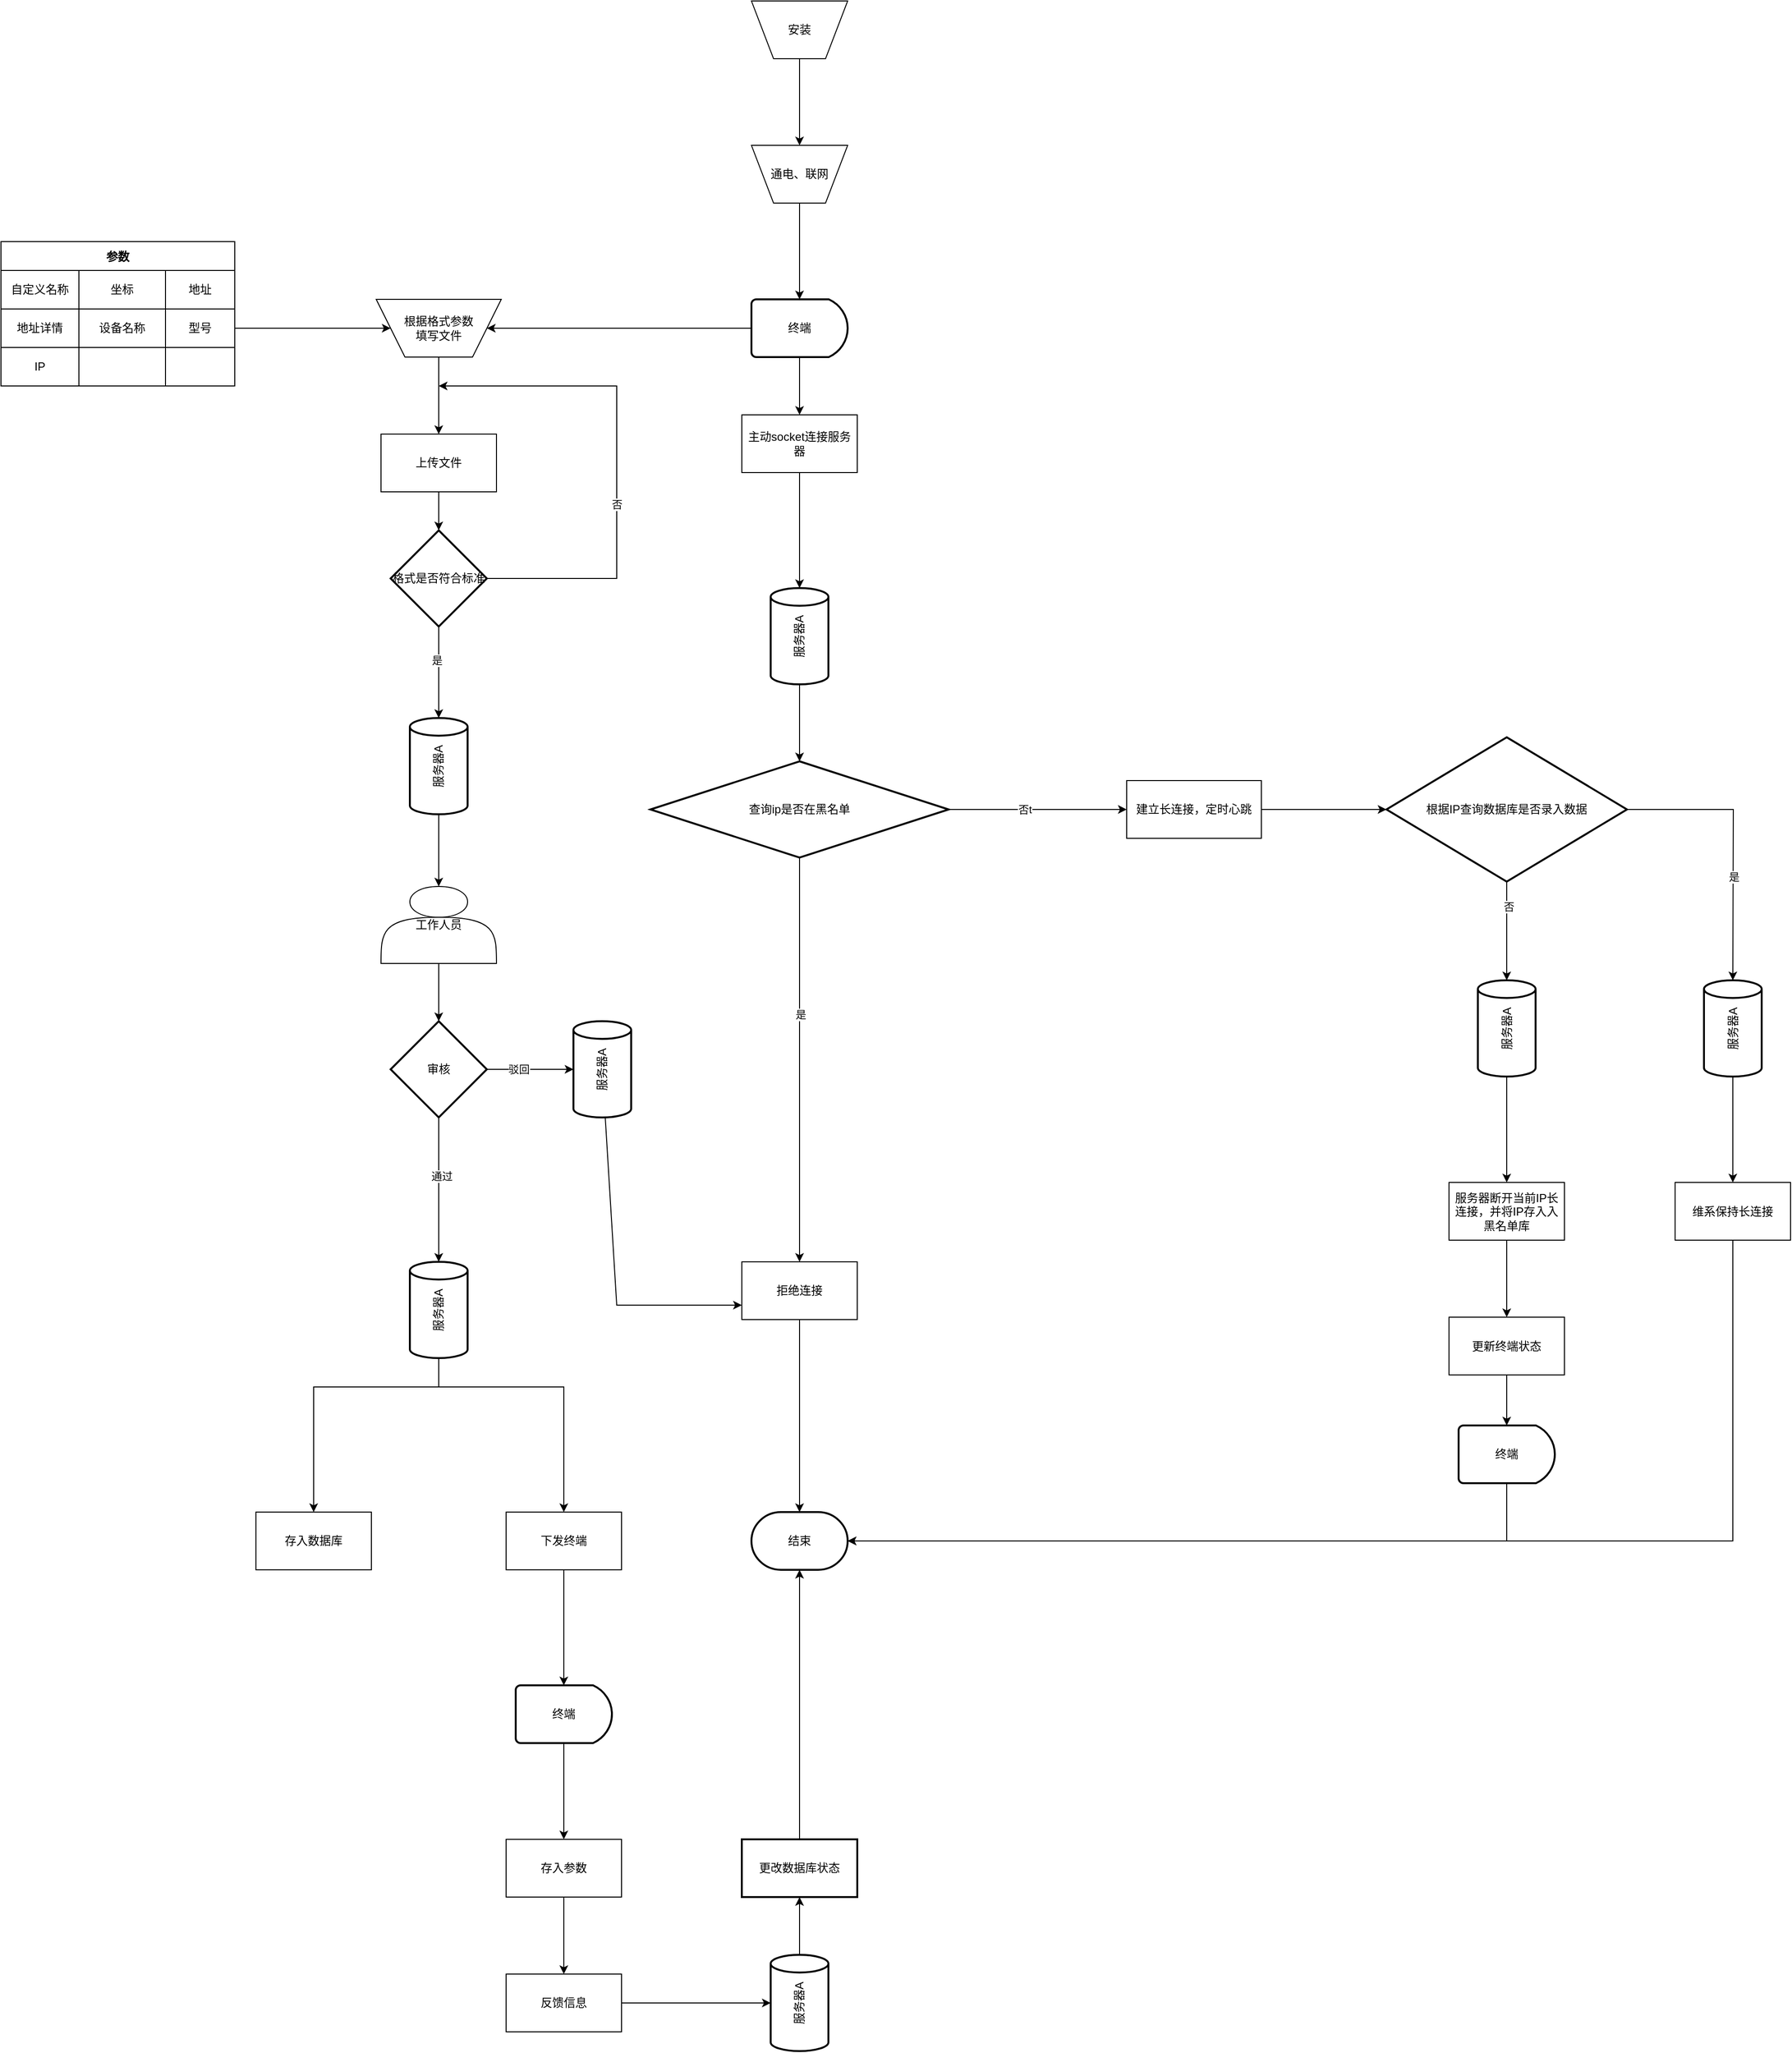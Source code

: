 <mxfile version="14.8.4" type="github" pages="2">
  <diagram id="C5RBs43oDa-KdzZeNtuy" name="Page-1">
    <mxGraphModel dx="3716" dy="1066" grid="1" gridSize="10" guides="1" tooltips="1" connect="1" arrows="1" fold="1" page="1" pageScale="1" pageWidth="827" pageHeight="1169" math="0" shadow="0">
      <root>
        <mxCell id="WIyWlLk6GJQsqaUBKTNV-0" />
        <mxCell id="WIyWlLk6GJQsqaUBKTNV-1" parent="WIyWlLk6GJQsqaUBKTNV-0" />
        <mxCell id="nZmrJq0x39vUf4YxutHX-10" style="edgeStyle=orthogonalEdgeStyle;rounded=0;orthogonalLoop=1;jettySize=auto;html=1;exitX=0;exitY=0.5;exitDx=0;exitDy=0;exitPerimeter=0;entryX=1;entryY=0.5;entryDx=0;entryDy=0;" edge="1" parent="WIyWlLk6GJQsqaUBKTNV-1" source="nZmrJq0x39vUf4YxutHX-1" target="nZmrJq0x39vUf4YxutHX-7">
          <mxGeometry relative="1" as="geometry" />
        </mxCell>
        <mxCell id="nZmrJq0x39vUf4YxutHX-14" style="edgeStyle=orthogonalEdgeStyle;rounded=0;orthogonalLoop=1;jettySize=auto;html=1;exitX=0.5;exitY=1;exitDx=0;exitDy=0;exitPerimeter=0;entryX=0.5;entryY=0;entryDx=0;entryDy=0;" edge="1" parent="WIyWlLk6GJQsqaUBKTNV-1" source="nZmrJq0x39vUf4YxutHX-1" target="nZmrJq0x39vUf4YxutHX-13">
          <mxGeometry relative="1" as="geometry" />
        </mxCell>
        <mxCell id="nZmrJq0x39vUf4YxutHX-1" value="终端" style="strokeWidth=2;html=1;shape=mxgraph.flowchart.delay;whiteSpace=wrap;" vertex="1" parent="WIyWlLk6GJQsqaUBKTNV-1">
          <mxGeometry x="-290" y="500" width="100" height="60" as="geometry" />
        </mxCell>
        <mxCell id="nZmrJq0x39vUf4YxutHX-155" value="" style="edgeStyle=orthogonalEdgeStyle;rounded=0;orthogonalLoop=1;jettySize=auto;html=1;" edge="1" parent="WIyWlLk6GJQsqaUBKTNV-1" source="nZmrJq0x39vUf4YxutHX-2" target="nZmrJq0x39vUf4YxutHX-154">
          <mxGeometry relative="1" as="geometry" />
        </mxCell>
        <mxCell id="nZmrJq0x39vUf4YxutHX-2" value="安装" style="verticalLabelPosition=middle;verticalAlign=middle;html=1;shape=trapezoid;perimeter=trapezoidPerimeter;whiteSpace=wrap;size=0.23;arcSize=10;flipV=1;labelPosition=center;align=center;" vertex="1" parent="WIyWlLk6GJQsqaUBKTNV-1">
          <mxGeometry x="-290" y="190" width="100" height="60" as="geometry" />
        </mxCell>
        <mxCell id="nZmrJq0x39vUf4YxutHX-92" value="" style="edgeStyle=orthogonalEdgeStyle;rounded=0;orthogonalLoop=1;jettySize=auto;html=1;" edge="1" parent="WIyWlLk6GJQsqaUBKTNV-1" source="nZmrJq0x39vUf4YxutHX-7" target="nZmrJq0x39vUf4YxutHX-90">
          <mxGeometry relative="1" as="geometry" />
        </mxCell>
        <mxCell id="nZmrJq0x39vUf4YxutHX-7" value="根据格式参数&lt;br&gt;填写文件" style="verticalLabelPosition=middle;verticalAlign=middle;html=1;shape=trapezoid;perimeter=trapezoidPerimeter;whiteSpace=wrap;size=0.23;arcSize=10;flipV=1;labelPosition=center;align=center;" vertex="1" parent="WIyWlLk6GJQsqaUBKTNV-1">
          <mxGeometry x="-680" y="500" width="130" height="60" as="geometry" />
        </mxCell>
        <mxCell id="nZmrJq0x39vUf4YxutHX-62" style="edgeStyle=orthogonalEdgeStyle;rounded=0;orthogonalLoop=1;jettySize=auto;html=1;exitX=0;exitY=0.5;exitDx=0;exitDy=0;exitPerimeter=0;entryX=0.5;entryY=0;entryDx=0;entryDy=0;entryPerimeter=0;" edge="1" parent="WIyWlLk6GJQsqaUBKTNV-1" source="nZmrJq0x39vUf4YxutHX-11" target="nZmrJq0x39vUf4YxutHX-61">
          <mxGeometry relative="1" as="geometry" />
        </mxCell>
        <mxCell id="nZmrJq0x39vUf4YxutHX-11" value="服务器A" style="strokeWidth=2;html=1;shape=mxgraph.flowchart.direct_data;whiteSpace=wrap;rotation=-90;" vertex="1" parent="WIyWlLk6GJQsqaUBKTNV-1">
          <mxGeometry x="-290" y="820" width="100" height="60" as="geometry" />
        </mxCell>
        <mxCell id="nZmrJq0x39vUf4YxutHX-15" style="edgeStyle=orthogonalEdgeStyle;rounded=0;orthogonalLoop=1;jettySize=auto;html=1;exitX=0.5;exitY=1;exitDx=0;exitDy=0;entryX=1;entryY=0.5;entryDx=0;entryDy=0;entryPerimeter=0;" edge="1" parent="WIyWlLk6GJQsqaUBKTNV-1" source="nZmrJq0x39vUf4YxutHX-13" target="nZmrJq0x39vUf4YxutHX-11">
          <mxGeometry relative="1" as="geometry" />
        </mxCell>
        <mxCell id="nZmrJq0x39vUf4YxutHX-13" value="主动socket连接服务器" style="rounded=0;whiteSpace=wrap;html=1;" vertex="1" parent="WIyWlLk6GJQsqaUBKTNV-1">
          <mxGeometry x="-300" y="620" width="120" height="60" as="geometry" />
        </mxCell>
        <mxCell id="nZmrJq0x39vUf4YxutHX-23" style="edgeStyle=orthogonalEdgeStyle;rounded=0;orthogonalLoop=1;jettySize=auto;html=1;" edge="1" parent="WIyWlLk6GJQsqaUBKTNV-1" source="nZmrJq0x39vUf4YxutHX-17">
          <mxGeometry relative="1" as="geometry">
            <mxPoint x="495" y="1207.5" as="targetPoint" />
            <Array as="points" />
          </mxGeometry>
        </mxCell>
        <mxCell id="nZmrJq0x39vUf4YxutHX-24" value="否" style="edgeLabel;html=1;align=center;verticalAlign=middle;resizable=0;points=[];" vertex="1" connectable="0" parent="nZmrJq0x39vUf4YxutHX-23">
          <mxGeometry x="-0.492" y="2" relative="1" as="geometry">
            <mxPoint as="offset" />
          </mxGeometry>
        </mxCell>
        <mxCell id="nZmrJq0x39vUf4YxutHX-49" style="edgeStyle=orthogonalEdgeStyle;rounded=0;orthogonalLoop=1;jettySize=auto;html=1;exitX=1;exitY=0.5;exitDx=0;exitDy=0;exitPerimeter=0;entryX=0.5;entryY=0;entryDx=0;entryDy=0;" edge="1" parent="WIyWlLk6GJQsqaUBKTNV-1" source="nZmrJq0x39vUf4YxutHX-17">
          <mxGeometry relative="1" as="geometry">
            <mxPoint x="730" y="1207.5" as="targetPoint" />
          </mxGeometry>
        </mxCell>
        <mxCell id="nZmrJq0x39vUf4YxutHX-50" value="是" style="edgeLabel;html=1;align=center;verticalAlign=middle;resizable=0;points=[];" vertex="1" connectable="0" parent="nZmrJq0x39vUf4YxutHX-49">
          <mxGeometry x="0.252" relative="1" as="geometry">
            <mxPoint as="offset" />
          </mxGeometry>
        </mxCell>
        <mxCell id="nZmrJq0x39vUf4YxutHX-17" value="&lt;span&gt;根据IP查询数据库是否录入数据&lt;/span&gt;" style="strokeWidth=2;html=1;shape=mxgraph.flowchart.decision;whiteSpace=wrap;" vertex="1" parent="WIyWlLk6GJQsqaUBKTNV-1">
          <mxGeometry x="370" y="955" width="250" height="150" as="geometry" />
        </mxCell>
        <mxCell id="nZmrJq0x39vUf4YxutHX-111" value="" style="edgeStyle=orthogonalEdgeStyle;rounded=0;orthogonalLoop=1;jettySize=auto;html=1;" edge="1" parent="WIyWlLk6GJQsqaUBKTNV-1" source="nZmrJq0x39vUf4YxutHX-30" target="nZmrJq0x39vUf4YxutHX-96">
          <mxGeometry relative="1" as="geometry" />
        </mxCell>
        <mxCell id="nZmrJq0x39vUf4YxutHX-30" value="工作人员" style="shape=actor;whiteSpace=wrap;html=1;" vertex="1" parent="WIyWlLk6GJQsqaUBKTNV-1">
          <mxGeometry x="-675" y="1110" width="120" height="80" as="geometry" />
        </mxCell>
        <mxCell id="nZmrJq0x39vUf4YxutHX-80" style="edgeStyle=orthogonalEdgeStyle;rounded=0;orthogonalLoop=1;jettySize=auto;html=1;" edge="1" parent="WIyWlLk6GJQsqaUBKTNV-1" source="nZmrJq0x39vUf4YxutHX-39" target="nZmrJq0x39vUf4YxutHX-42">
          <mxGeometry relative="1" as="geometry">
            <Array as="points">
              <mxPoint x="-615" y="1630" />
              <mxPoint x="-745" y="1630" />
            </Array>
          </mxGeometry>
        </mxCell>
        <mxCell id="nZmrJq0x39vUf4YxutHX-81" style="edgeStyle=orthogonalEdgeStyle;rounded=0;orthogonalLoop=1;jettySize=auto;html=1;" edge="1" parent="WIyWlLk6GJQsqaUBKTNV-1" source="nZmrJq0x39vUf4YxutHX-39" target="nZmrJq0x39vUf4YxutHX-76">
          <mxGeometry relative="1" as="geometry">
            <Array as="points">
              <mxPoint x="-615" y="1630" />
              <mxPoint x="-485" y="1630" />
            </Array>
          </mxGeometry>
        </mxCell>
        <mxCell id="nZmrJq0x39vUf4YxutHX-39" value="服务器A&lt;br&gt;" style="strokeWidth=2;html=1;shape=mxgraph.flowchart.direct_data;whiteSpace=wrap;rotation=-90;" vertex="1" parent="WIyWlLk6GJQsqaUBKTNV-1">
          <mxGeometry x="-665" y="1520" width="100" height="60" as="geometry" />
        </mxCell>
        <mxCell id="nZmrJq0x39vUf4YxutHX-42" value="存入数据库" style="rounded=0;whiteSpace=wrap;html=1;" vertex="1" parent="WIyWlLk6GJQsqaUBKTNV-1">
          <mxGeometry x="-805" y="1760" width="120" height="60" as="geometry" />
        </mxCell>
        <mxCell id="nZmrJq0x39vUf4YxutHX-44" value="结束" style="strokeWidth=2;html=1;shape=mxgraph.flowchart.terminator;whiteSpace=wrap;" vertex="1" parent="WIyWlLk6GJQsqaUBKTNV-1">
          <mxGeometry x="-290" y="1760" width="100" height="60" as="geometry" />
        </mxCell>
        <mxCell id="nZmrJq0x39vUf4YxutHX-58" style="edgeStyle=orthogonalEdgeStyle;rounded=0;orthogonalLoop=1;jettySize=auto;html=1;entryX=0.5;entryY=0;entryDx=0;entryDy=0;" edge="1" parent="WIyWlLk6GJQsqaUBKTNV-1" source="nZmrJq0x39vUf4YxutHX-51" target="nZmrJq0x39vUf4YxutHX-55">
          <mxGeometry relative="1" as="geometry" />
        </mxCell>
        <mxCell id="nZmrJq0x39vUf4YxutHX-51" value="服务器A" style="strokeWidth=2;html=1;shape=mxgraph.flowchart.direct_data;whiteSpace=wrap;rotation=-90;" vertex="1" parent="WIyWlLk6GJQsqaUBKTNV-1">
          <mxGeometry x="680" y="1227.5" width="100" height="60" as="geometry" />
        </mxCell>
        <mxCell id="nZmrJq0x39vUf4YxutHX-57" style="edgeStyle=orthogonalEdgeStyle;rounded=0;orthogonalLoop=1;jettySize=auto;html=1;entryX=0.5;entryY=0;entryDx=0;entryDy=0;" edge="1" parent="WIyWlLk6GJQsqaUBKTNV-1" source="nZmrJq0x39vUf4YxutHX-52" target="nZmrJq0x39vUf4YxutHX-56">
          <mxGeometry relative="1" as="geometry" />
        </mxCell>
        <mxCell id="nZmrJq0x39vUf4YxutHX-52" value="服务器A" style="strokeWidth=2;html=1;shape=mxgraph.flowchart.direct_data;whiteSpace=wrap;rotation=-90;" vertex="1" parent="WIyWlLk6GJQsqaUBKTNV-1">
          <mxGeometry x="445" y="1227.5" width="100" height="60" as="geometry" />
        </mxCell>
        <mxCell id="nZmrJq0x39vUf4YxutHX-86" style="edgeStyle=orthogonalEdgeStyle;rounded=0;orthogonalLoop=1;jettySize=auto;html=1;entryX=1;entryY=0.5;entryDx=0;entryDy=0;entryPerimeter=0;" edge="1" parent="WIyWlLk6GJQsqaUBKTNV-1" source="nZmrJq0x39vUf4YxutHX-55" target="nZmrJq0x39vUf4YxutHX-44">
          <mxGeometry relative="1" as="geometry">
            <Array as="points">
              <mxPoint x="730" y="1790" />
            </Array>
          </mxGeometry>
        </mxCell>
        <mxCell id="nZmrJq0x39vUf4YxutHX-55" value="维系保持长连接" style="rounded=0;whiteSpace=wrap;html=1;" vertex="1" parent="WIyWlLk6GJQsqaUBKTNV-1">
          <mxGeometry x="670" y="1417.5" width="120" height="60" as="geometry" />
        </mxCell>
        <mxCell id="nZmrJq0x39vUf4YxutHX-151" value="" style="edgeStyle=orthogonalEdgeStyle;rounded=0;orthogonalLoop=1;jettySize=auto;html=1;" edge="1" parent="WIyWlLk6GJQsqaUBKTNV-1" source="nZmrJq0x39vUf4YxutHX-56" target="nZmrJq0x39vUf4YxutHX-150">
          <mxGeometry relative="1" as="geometry" />
        </mxCell>
        <mxCell id="nZmrJq0x39vUf4YxutHX-56" value="服务器断开当前IP长连接，并将IP存入入黑名单库" style="rounded=0;whiteSpace=wrap;html=1;" vertex="1" parent="WIyWlLk6GJQsqaUBKTNV-1">
          <mxGeometry x="435" y="1417.5" width="120" height="60" as="geometry" />
        </mxCell>
        <mxCell id="nZmrJq0x39vUf4YxutHX-68" style="edgeStyle=orthogonalEdgeStyle;rounded=0;orthogonalLoop=1;jettySize=auto;html=1;entryX=0.5;entryY=0;entryDx=0;entryDy=0;" edge="1" parent="WIyWlLk6GJQsqaUBKTNV-1" source="nZmrJq0x39vUf4YxutHX-61" target="nZmrJq0x39vUf4YxutHX-67">
          <mxGeometry relative="1" as="geometry" />
        </mxCell>
        <mxCell id="nZmrJq0x39vUf4YxutHX-75" value="是" style="edgeLabel;html=1;align=center;verticalAlign=middle;resizable=0;points=[];" vertex="1" connectable="0" parent="nZmrJq0x39vUf4YxutHX-68">
          <mxGeometry x="-0.224" y="1" relative="1" as="geometry">
            <mxPoint as="offset" />
          </mxGeometry>
        </mxCell>
        <mxCell id="nZmrJq0x39vUf4YxutHX-73" style="edgeStyle=orthogonalEdgeStyle;rounded=0;orthogonalLoop=1;jettySize=auto;html=1;entryX=0;entryY=0.5;entryDx=0;entryDy=0;" edge="1" parent="WIyWlLk6GJQsqaUBKTNV-1" source="nZmrJq0x39vUf4YxutHX-61" target="nZmrJq0x39vUf4YxutHX-64">
          <mxGeometry relative="1" as="geometry" />
        </mxCell>
        <mxCell id="nZmrJq0x39vUf4YxutHX-74" value="否t" style="edgeLabel;html=1;align=center;verticalAlign=middle;resizable=0;points=[];" vertex="1" connectable="0" parent="nZmrJq0x39vUf4YxutHX-73">
          <mxGeometry x="-0.146" relative="1" as="geometry">
            <mxPoint as="offset" />
          </mxGeometry>
        </mxCell>
        <mxCell id="nZmrJq0x39vUf4YxutHX-61" value="查询ip是否在黑名单" style="strokeWidth=2;html=1;shape=mxgraph.flowchart.decision;whiteSpace=wrap;" vertex="1" parent="WIyWlLk6GJQsqaUBKTNV-1">
          <mxGeometry x="-395" y="980" width="310" height="100" as="geometry" />
        </mxCell>
        <mxCell id="nZmrJq0x39vUf4YxutHX-69" style="edgeStyle=orthogonalEdgeStyle;rounded=0;orthogonalLoop=1;jettySize=auto;html=1;" edge="1" parent="WIyWlLk6GJQsqaUBKTNV-1" source="nZmrJq0x39vUf4YxutHX-64" target="nZmrJq0x39vUf4YxutHX-17">
          <mxGeometry relative="1" as="geometry" />
        </mxCell>
        <mxCell id="nZmrJq0x39vUf4YxutHX-64" value="建立长连接，定时心跳" style="rounded=0;whiteSpace=wrap;html=1;" vertex="1" parent="WIyWlLk6GJQsqaUBKTNV-1">
          <mxGeometry x="100" y="1000" width="140" height="60" as="geometry" />
        </mxCell>
        <mxCell id="nZmrJq0x39vUf4YxutHX-85" style="edgeStyle=orthogonalEdgeStyle;rounded=0;orthogonalLoop=1;jettySize=auto;html=1;entryX=0.5;entryY=0;entryDx=0;entryDy=0;entryPerimeter=0;" edge="1" parent="WIyWlLk6GJQsqaUBKTNV-1" source="nZmrJq0x39vUf4YxutHX-67" target="nZmrJq0x39vUf4YxutHX-44">
          <mxGeometry relative="1" as="geometry" />
        </mxCell>
        <mxCell id="nZmrJq0x39vUf4YxutHX-67" value="拒绝连接" style="rounded=0;whiteSpace=wrap;html=1;" vertex="1" parent="WIyWlLk6GJQsqaUBKTNV-1">
          <mxGeometry x="-300" y="1500" width="120" height="60" as="geometry" />
        </mxCell>
        <mxCell id="nZmrJq0x39vUf4YxutHX-82" style="edgeStyle=orthogonalEdgeStyle;rounded=0;orthogonalLoop=1;jettySize=auto;html=1;entryX=0.5;entryY=0;entryDx=0;entryDy=0;entryPerimeter=0;" edge="1" parent="WIyWlLk6GJQsqaUBKTNV-1" source="nZmrJq0x39vUf4YxutHX-76" target="nZmrJq0x39vUf4YxutHX-78">
          <mxGeometry relative="1" as="geometry" />
        </mxCell>
        <mxCell id="nZmrJq0x39vUf4YxutHX-76" value="下发终端" style="rounded=0;whiteSpace=wrap;html=1;" vertex="1" parent="WIyWlLk6GJQsqaUBKTNV-1">
          <mxGeometry x="-545" y="1760" width="120" height="60" as="geometry" />
        </mxCell>
        <mxCell id="nZmrJq0x39vUf4YxutHX-83" style="edgeStyle=orthogonalEdgeStyle;rounded=0;orthogonalLoop=1;jettySize=auto;html=1;entryX=0.5;entryY=0;entryDx=0;entryDy=0;" edge="1" parent="WIyWlLk6GJQsqaUBKTNV-1" source="nZmrJq0x39vUf4YxutHX-78" target="nZmrJq0x39vUf4YxutHX-79">
          <mxGeometry relative="1" as="geometry" />
        </mxCell>
        <mxCell id="nZmrJq0x39vUf4YxutHX-78" value="终端" style="strokeWidth=2;html=1;shape=mxgraph.flowchart.delay;whiteSpace=wrap;" vertex="1" parent="WIyWlLk6GJQsqaUBKTNV-1">
          <mxGeometry x="-535" y="1940" width="100" height="60" as="geometry" />
        </mxCell>
        <mxCell id="nZmrJq0x39vUf4YxutHX-144" value="" style="edgeStyle=orthogonalEdgeStyle;rounded=0;orthogonalLoop=1;jettySize=auto;html=1;" edge="1" parent="WIyWlLk6GJQsqaUBKTNV-1" source="nZmrJq0x39vUf4YxutHX-79" target="nZmrJq0x39vUf4YxutHX-143">
          <mxGeometry relative="1" as="geometry" />
        </mxCell>
        <mxCell id="nZmrJq0x39vUf4YxutHX-79" value="存入参数" style="rounded=0;whiteSpace=wrap;html=1;" vertex="1" parent="WIyWlLk6GJQsqaUBKTNV-1">
          <mxGeometry x="-545" y="2100" width="120" height="60" as="geometry" />
        </mxCell>
        <mxCell id="nZmrJq0x39vUf4YxutHX-119" value="" style="edgeStyle=orthogonalEdgeStyle;rounded=0;orthogonalLoop=1;jettySize=auto;html=1;" edge="1" parent="WIyWlLk6GJQsqaUBKTNV-1" source="nZmrJq0x39vUf4YxutHX-90" target="nZmrJq0x39vUf4YxutHX-116">
          <mxGeometry relative="1" as="geometry" />
        </mxCell>
        <mxCell id="nZmrJq0x39vUf4YxutHX-90" value="上传文件" style="rounded=0;whiteSpace=wrap;html=1;" vertex="1" parent="WIyWlLk6GJQsqaUBKTNV-1">
          <mxGeometry x="-675" y="640" width="120" height="60" as="geometry" />
        </mxCell>
        <mxCell id="nZmrJq0x39vUf4YxutHX-131" style="edgeStyle=orthogonalEdgeStyle;rounded=0;orthogonalLoop=1;jettySize=auto;html=1;exitX=0.5;exitY=1;exitDx=0;exitDy=0;exitPerimeter=0;entryX=1;entryY=0.5;entryDx=0;entryDy=0;entryPerimeter=0;" edge="1" parent="WIyWlLk6GJQsqaUBKTNV-1" source="nZmrJq0x39vUf4YxutHX-96" target="nZmrJq0x39vUf4YxutHX-39">
          <mxGeometry relative="1" as="geometry" />
        </mxCell>
        <mxCell id="nZmrJq0x39vUf4YxutHX-132" value="通过" style="edgeLabel;html=1;align=center;verticalAlign=middle;resizable=0;points=[];" vertex="1" connectable="0" parent="nZmrJq0x39vUf4YxutHX-131">
          <mxGeometry x="-0.187" y="3" relative="1" as="geometry">
            <mxPoint as="offset" />
          </mxGeometry>
        </mxCell>
        <mxCell id="nZmrJq0x39vUf4YxutHX-137" value="" style="edgeStyle=orthogonalEdgeStyle;rounded=0;orthogonalLoop=1;jettySize=auto;html=1;entryX=0.5;entryY=0;entryDx=0;entryDy=0;entryPerimeter=0;" edge="1" parent="WIyWlLk6GJQsqaUBKTNV-1" source="nZmrJq0x39vUf4YxutHX-96" target="nZmrJq0x39vUf4YxutHX-139">
          <mxGeometry relative="1" as="geometry">
            <mxPoint x="-473" y="1300" as="targetPoint" />
          </mxGeometry>
        </mxCell>
        <mxCell id="nZmrJq0x39vUf4YxutHX-138" value="驳回" style="edgeLabel;html=1;align=center;verticalAlign=middle;resizable=0;points=[];" vertex="1" connectable="0" parent="nZmrJq0x39vUf4YxutHX-137">
          <mxGeometry x="-0.283" relative="1" as="geometry">
            <mxPoint as="offset" />
          </mxGeometry>
        </mxCell>
        <mxCell id="nZmrJq0x39vUf4YxutHX-96" value="审核" style="strokeWidth=2;html=1;shape=mxgraph.flowchart.decision;whiteSpace=wrap;" vertex="1" parent="WIyWlLk6GJQsqaUBKTNV-1">
          <mxGeometry x="-665" y="1250" width="100" height="100" as="geometry" />
        </mxCell>
        <mxCell id="nZmrJq0x39vUf4YxutHX-97" value="参数" style="shape=table;startSize=30;container=1;collapsible=0;childLayout=tableLayout;fontStyle=1;align=center;" vertex="1" parent="WIyWlLk6GJQsqaUBKTNV-1">
          <mxGeometry x="-1070" y="440" width="243" height="150" as="geometry" />
        </mxCell>
        <mxCell id="nZmrJq0x39vUf4YxutHX-98" value="" style="shape=partialRectangle;html=1;whiteSpace=wrap;collapsible=0;dropTarget=0;pointerEvents=0;fillColor=none;top=0;left=0;bottom=0;right=0;points=[[0,0.5],[1,0.5]];portConstraint=eastwest;" vertex="1" parent="nZmrJq0x39vUf4YxutHX-97">
          <mxGeometry y="30" width="243" height="40" as="geometry" />
        </mxCell>
        <mxCell id="nZmrJq0x39vUf4YxutHX-99" value="自定义名称" style="shape=partialRectangle;html=1;whiteSpace=wrap;connectable=0;fillColor=none;top=0;left=0;bottom=0;right=0;overflow=hidden;" vertex="1" parent="nZmrJq0x39vUf4YxutHX-98">
          <mxGeometry width="81" height="40" as="geometry" />
        </mxCell>
        <mxCell id="nZmrJq0x39vUf4YxutHX-100" value="坐标" style="shape=partialRectangle;html=1;whiteSpace=wrap;connectable=0;fillColor=none;top=0;left=0;bottom=0;right=0;overflow=hidden;" vertex="1" parent="nZmrJq0x39vUf4YxutHX-98">
          <mxGeometry x="81" width="90" height="40" as="geometry" />
        </mxCell>
        <mxCell id="nZmrJq0x39vUf4YxutHX-101" value="地址" style="shape=partialRectangle;html=1;whiteSpace=wrap;connectable=0;fillColor=none;top=0;left=0;bottom=0;right=0;overflow=hidden;" vertex="1" parent="nZmrJq0x39vUf4YxutHX-98">
          <mxGeometry x="171" width="72" height="40" as="geometry" />
        </mxCell>
        <mxCell id="nZmrJq0x39vUf4YxutHX-102" value="" style="shape=partialRectangle;html=1;whiteSpace=wrap;collapsible=0;dropTarget=0;pointerEvents=0;fillColor=none;top=0;left=0;bottom=0;right=0;points=[[0,0.5],[1,0.5]];portConstraint=eastwest;" vertex="1" parent="nZmrJq0x39vUf4YxutHX-97">
          <mxGeometry y="70" width="243" height="40" as="geometry" />
        </mxCell>
        <mxCell id="nZmrJq0x39vUf4YxutHX-103" value="地址详情" style="shape=partialRectangle;html=1;whiteSpace=wrap;connectable=0;fillColor=none;top=0;left=0;bottom=0;right=0;overflow=hidden;" vertex="1" parent="nZmrJq0x39vUf4YxutHX-102">
          <mxGeometry width="81" height="40" as="geometry" />
        </mxCell>
        <mxCell id="nZmrJq0x39vUf4YxutHX-104" value="设备名称" style="shape=partialRectangle;html=1;whiteSpace=wrap;connectable=0;fillColor=none;top=0;left=0;bottom=0;right=0;overflow=hidden;" vertex="1" parent="nZmrJq0x39vUf4YxutHX-102">
          <mxGeometry x="81" width="90" height="40" as="geometry" />
        </mxCell>
        <mxCell id="nZmrJq0x39vUf4YxutHX-105" value="型号" style="shape=partialRectangle;html=1;whiteSpace=wrap;connectable=0;fillColor=none;top=0;left=0;bottom=0;right=0;overflow=hidden;" vertex="1" parent="nZmrJq0x39vUf4YxutHX-102">
          <mxGeometry x="171" width="72" height="40" as="geometry" />
        </mxCell>
        <mxCell id="nZmrJq0x39vUf4YxutHX-106" value="" style="shape=partialRectangle;html=1;whiteSpace=wrap;collapsible=0;dropTarget=0;pointerEvents=0;fillColor=none;top=0;left=0;bottom=0;right=0;points=[[0,0.5],[1,0.5]];portConstraint=eastwest;" vertex="1" parent="nZmrJq0x39vUf4YxutHX-97">
          <mxGeometry y="110" width="243" height="40" as="geometry" />
        </mxCell>
        <mxCell id="nZmrJq0x39vUf4YxutHX-107" value="IP" style="shape=partialRectangle;html=1;whiteSpace=wrap;connectable=0;fillColor=none;top=0;left=0;bottom=0;right=0;overflow=hidden;" vertex="1" parent="nZmrJq0x39vUf4YxutHX-106">
          <mxGeometry width="81" height="40" as="geometry" />
        </mxCell>
        <mxCell id="nZmrJq0x39vUf4YxutHX-108" value="" style="shape=partialRectangle;html=1;whiteSpace=wrap;connectable=0;fillColor=none;top=0;left=0;bottom=0;right=0;overflow=hidden;" vertex="1" parent="nZmrJq0x39vUf4YxutHX-106">
          <mxGeometry x="81" width="90" height="40" as="geometry" />
        </mxCell>
        <mxCell id="nZmrJq0x39vUf4YxutHX-109" value="" style="shape=partialRectangle;html=1;whiteSpace=wrap;connectable=0;fillColor=none;top=0;left=0;bottom=0;right=0;overflow=hidden;" vertex="1" parent="nZmrJq0x39vUf4YxutHX-106">
          <mxGeometry x="171" width="72" height="40" as="geometry" />
        </mxCell>
        <mxCell id="nZmrJq0x39vUf4YxutHX-125" style="edgeStyle=orthogonalEdgeStyle;rounded=0;orthogonalLoop=1;jettySize=auto;html=1;entryX=0.5;entryY=0;entryDx=0;entryDy=0;" edge="1" parent="WIyWlLk6GJQsqaUBKTNV-1" source="nZmrJq0x39vUf4YxutHX-113" target="nZmrJq0x39vUf4YxutHX-30">
          <mxGeometry relative="1" as="geometry" />
        </mxCell>
        <mxCell id="nZmrJq0x39vUf4YxutHX-113" value="服务器A" style="strokeWidth=2;html=1;shape=mxgraph.flowchart.direct_data;whiteSpace=wrap;rotation=-90;" vertex="1" parent="WIyWlLk6GJQsqaUBKTNV-1">
          <mxGeometry x="-665" y="955" width="100" height="60" as="geometry" />
        </mxCell>
        <mxCell id="nZmrJq0x39vUf4YxutHX-117" style="edgeStyle=orthogonalEdgeStyle;rounded=0;orthogonalLoop=1;jettySize=auto;html=1;exitX=1;exitY=0.5;exitDx=0;exitDy=0;exitPerimeter=0;" edge="1" parent="WIyWlLk6GJQsqaUBKTNV-1" source="nZmrJq0x39vUf4YxutHX-116">
          <mxGeometry relative="1" as="geometry">
            <mxPoint x="-615" y="590" as="targetPoint" />
            <Array as="points">
              <mxPoint x="-430" y="790" />
              <mxPoint x="-430" y="590" />
            </Array>
          </mxGeometry>
        </mxCell>
        <mxCell id="nZmrJq0x39vUf4YxutHX-118" value="否" style="edgeLabel;html=1;align=center;verticalAlign=middle;resizable=0;points=[];" vertex="1" connectable="0" parent="nZmrJq0x39vUf4YxutHX-117">
          <mxGeometry x="-0.184" relative="1" as="geometry">
            <mxPoint as="offset" />
          </mxGeometry>
        </mxCell>
        <mxCell id="nZmrJq0x39vUf4YxutHX-120" value="" style="edgeStyle=orthogonalEdgeStyle;rounded=0;orthogonalLoop=1;jettySize=auto;html=1;" edge="1" parent="WIyWlLk6GJQsqaUBKTNV-1" source="nZmrJq0x39vUf4YxutHX-116" target="nZmrJq0x39vUf4YxutHX-113">
          <mxGeometry relative="1" as="geometry" />
        </mxCell>
        <mxCell id="nZmrJq0x39vUf4YxutHX-121" value="是" style="edgeLabel;html=1;align=center;verticalAlign=middle;resizable=0;points=[];" vertex="1" connectable="0" parent="nZmrJq0x39vUf4YxutHX-120">
          <mxGeometry x="-0.263" y="-2" relative="1" as="geometry">
            <mxPoint as="offset" />
          </mxGeometry>
        </mxCell>
        <mxCell id="nZmrJq0x39vUf4YxutHX-116" value="格式是否符合标准" style="strokeWidth=2;html=1;shape=mxgraph.flowchart.decision;whiteSpace=wrap;" vertex="1" parent="WIyWlLk6GJQsqaUBKTNV-1">
          <mxGeometry x="-665" y="740" width="100" height="100" as="geometry" />
        </mxCell>
        <mxCell id="nZmrJq0x39vUf4YxutHX-130" style="edgeStyle=orthogonalEdgeStyle;rounded=0;orthogonalLoop=1;jettySize=auto;html=1;entryX=0;entryY=0.5;entryDx=0;entryDy=0;" edge="1" parent="WIyWlLk6GJQsqaUBKTNV-1" source="nZmrJq0x39vUf4YxutHX-102" target="nZmrJq0x39vUf4YxutHX-7">
          <mxGeometry relative="1" as="geometry" />
        </mxCell>
        <mxCell id="nZmrJq0x39vUf4YxutHX-142" style="edgeStyle=orthogonalEdgeStyle;rounded=0;orthogonalLoop=1;jettySize=auto;html=1;entryX=0;entryY=0.75;entryDx=0;entryDy=0;" edge="1" parent="WIyWlLk6GJQsqaUBKTNV-1" source="nZmrJq0x39vUf4YxutHX-139" target="nZmrJq0x39vUf4YxutHX-67">
          <mxGeometry relative="1" as="geometry">
            <Array as="points">
              <mxPoint x="-430" y="1545" />
            </Array>
          </mxGeometry>
        </mxCell>
        <mxCell id="nZmrJq0x39vUf4YxutHX-139" value="服务器A&lt;br&gt;" style="strokeWidth=2;html=1;shape=mxgraph.flowchart.direct_data;whiteSpace=wrap;rotation=-90;" vertex="1" parent="WIyWlLk6GJQsqaUBKTNV-1">
          <mxGeometry x="-495" y="1270" width="100" height="60" as="geometry" />
        </mxCell>
        <mxCell id="nZmrJq0x39vUf4YxutHX-146" style="edgeStyle=orthogonalEdgeStyle;rounded=0;orthogonalLoop=1;jettySize=auto;html=1;entryX=0.5;entryY=0;entryDx=0;entryDy=0;entryPerimeter=0;" edge="1" parent="WIyWlLk6GJQsqaUBKTNV-1" source="nZmrJq0x39vUf4YxutHX-143" target="nZmrJq0x39vUf4YxutHX-145">
          <mxGeometry relative="1" as="geometry" />
        </mxCell>
        <mxCell id="nZmrJq0x39vUf4YxutHX-143" value="反馈信息" style="whiteSpace=wrap;html=1;rounded=0;" vertex="1" parent="WIyWlLk6GJQsqaUBKTNV-1">
          <mxGeometry x="-545" y="2240" width="120" height="60" as="geometry" />
        </mxCell>
        <mxCell id="nZmrJq0x39vUf4YxutHX-148" value="" style="edgeStyle=orthogonalEdgeStyle;rounded=0;orthogonalLoop=1;jettySize=auto;html=1;" edge="1" parent="WIyWlLk6GJQsqaUBKTNV-1" source="nZmrJq0x39vUf4YxutHX-145" target="nZmrJq0x39vUf4YxutHX-147">
          <mxGeometry relative="1" as="geometry" />
        </mxCell>
        <mxCell id="nZmrJq0x39vUf4YxutHX-145" value="服务器A&lt;br&gt;" style="strokeWidth=2;html=1;shape=mxgraph.flowchart.direct_data;whiteSpace=wrap;rotation=-90;" vertex="1" parent="WIyWlLk6GJQsqaUBKTNV-1">
          <mxGeometry x="-290" y="2240" width="100" height="60" as="geometry" />
        </mxCell>
        <mxCell id="nZmrJq0x39vUf4YxutHX-149" style="edgeStyle=orthogonalEdgeStyle;rounded=0;orthogonalLoop=1;jettySize=auto;html=1;" edge="1" parent="WIyWlLk6GJQsqaUBKTNV-1" source="nZmrJq0x39vUf4YxutHX-147" target="nZmrJq0x39vUf4YxutHX-44">
          <mxGeometry relative="1" as="geometry" />
        </mxCell>
        <mxCell id="nZmrJq0x39vUf4YxutHX-147" value="更改数据库状态" style="whiteSpace=wrap;html=1;strokeWidth=2;" vertex="1" parent="WIyWlLk6GJQsqaUBKTNV-1">
          <mxGeometry x="-300" y="2100" width="120" height="60" as="geometry" />
        </mxCell>
        <mxCell id="nZmrJq0x39vUf4YxutHX-153" value="" style="edgeStyle=orthogonalEdgeStyle;rounded=0;orthogonalLoop=1;jettySize=auto;html=1;" edge="1" parent="WIyWlLk6GJQsqaUBKTNV-1" source="nZmrJq0x39vUf4YxutHX-150" target="nZmrJq0x39vUf4YxutHX-152">
          <mxGeometry relative="1" as="geometry" />
        </mxCell>
        <mxCell id="nZmrJq0x39vUf4YxutHX-150" value="更新终端状态" style="whiteSpace=wrap;html=1;rounded=0;" vertex="1" parent="WIyWlLk6GJQsqaUBKTNV-1">
          <mxGeometry x="435" y="1557.5" width="120" height="60" as="geometry" />
        </mxCell>
        <mxCell id="nZmrJq0x39vUf4YxutHX-157" style="edgeStyle=orthogonalEdgeStyle;rounded=0;orthogonalLoop=1;jettySize=auto;html=1;entryX=1;entryY=0.5;entryDx=0;entryDy=0;entryPerimeter=0;" edge="1" parent="WIyWlLk6GJQsqaUBKTNV-1" source="nZmrJq0x39vUf4YxutHX-152" target="nZmrJq0x39vUf4YxutHX-44">
          <mxGeometry relative="1" as="geometry">
            <Array as="points">
              <mxPoint x="495" y="1790" />
            </Array>
          </mxGeometry>
        </mxCell>
        <mxCell id="nZmrJq0x39vUf4YxutHX-152" value="终端" style="strokeWidth=2;html=1;shape=mxgraph.flowchart.delay;whiteSpace=wrap;" vertex="1" parent="WIyWlLk6GJQsqaUBKTNV-1">
          <mxGeometry x="445" y="1670" width="100" height="60" as="geometry" />
        </mxCell>
        <mxCell id="nZmrJq0x39vUf4YxutHX-156" value="" style="edgeStyle=orthogonalEdgeStyle;rounded=0;orthogonalLoop=1;jettySize=auto;html=1;" edge="1" parent="WIyWlLk6GJQsqaUBKTNV-1" source="nZmrJq0x39vUf4YxutHX-154" target="nZmrJq0x39vUf4YxutHX-1">
          <mxGeometry relative="1" as="geometry" />
        </mxCell>
        <mxCell id="nZmrJq0x39vUf4YxutHX-154" value="通电、联网" style="verticalLabelPosition=middle;verticalAlign=middle;html=1;shape=trapezoid;perimeter=trapezoidPerimeter;whiteSpace=wrap;size=0.23;arcSize=10;flipV=1;labelPosition=center;align=center;" vertex="1" parent="WIyWlLk6GJQsqaUBKTNV-1">
          <mxGeometry x="-290" y="340" width="100" height="60" as="geometry" />
        </mxCell>
      </root>
    </mxGraphModel>
  </diagram>
  <diagram id="akXXYe3YbXcUonVck1ag" name="第 2 页">
    <mxGraphModel dx="5734" dy="2489" grid="1" gridSize="10" guides="1" tooltips="1" connect="1" arrows="1" fold="1" page="1" pageScale="1" pageWidth="827" pageHeight="1169" math="0" shadow="0">
      <root>
        <mxCell id="f01-6mVTigcqcZd7nwBR-0" />
        <mxCell id="f01-6mVTigcqcZd7nwBR-1" parent="f01-6mVTigcqcZd7nwBR-0" />
        <mxCell id="ZIxHQ5FrTpvtqCkuEq77-304" style="edgeStyle=orthogonalEdgeStyle;rounded=0;orthogonalLoop=1;jettySize=auto;html=1;fontColor=#000000;" edge="1" parent="f01-6mVTigcqcZd7nwBR-1" source="_qVaQPmeQuI4cXf9t76h-0" target="ZIxHQ5FrTpvtqCkuEq77-300">
          <mxGeometry relative="1" as="geometry" />
        </mxCell>
        <mxCell id="ZIxHQ5FrTpvtqCkuEq77-305" style="edgeStyle=orthogonalEdgeStyle;rounded=0;orthogonalLoop=1;jettySize=auto;html=1;fontColor=#000000;" edge="1" parent="f01-6mVTigcqcZd7nwBR-1" source="_qVaQPmeQuI4cXf9t76h-0" target="ZIxHQ5FrTpvtqCkuEq77-302">
          <mxGeometry relative="1" as="geometry">
            <Array as="points">
              <mxPoint x="354" y="-80" />
              <mxPoint x="-560" y="-80" />
            </Array>
          </mxGeometry>
        </mxCell>
        <mxCell id="ZIxHQ5FrTpvtqCkuEq77-306" style="edgeStyle=orthogonalEdgeStyle;rounded=0;orthogonalLoop=1;jettySize=auto;html=1;entryX=0.75;entryY=0;entryDx=0;entryDy=0;fontColor=#000000;" edge="1" parent="f01-6mVTigcqcZd7nwBR-1" source="_qVaQPmeQuI4cXf9t76h-0" target="ZIxHQ5FrTpvtqCkuEq77-303">
          <mxGeometry relative="1" as="geometry">
            <Array as="points">
              <mxPoint x="354" y="-80" />
              <mxPoint x="1285" y="-80" />
            </Array>
          </mxGeometry>
        </mxCell>
        <mxCell id="_qVaQPmeQuI4cXf9t76h-0" value="预警信息" style="ellipse;whiteSpace=wrap;html=1;" vertex="1" parent="f01-6mVTigcqcZd7nwBR-1">
          <mxGeometry x="294" y="-290" width="120" height="80" as="geometry" />
        </mxCell>
        <mxCell id="_qVaQPmeQuI4cXf9t76h-18" style="edgeStyle=orthogonalEdgeStyle;rounded=0;orthogonalLoop=1;jettySize=auto;html=1;entryX=0.5;entryY=0;entryDx=0;entryDy=0;" edge="1" parent="f01-6mVTigcqcZd7nwBR-1" source="_qVaQPmeQuI4cXf9t76h-1" target="_qVaQPmeQuI4cXf9t76h-4">
          <mxGeometry relative="1" as="geometry" />
        </mxCell>
        <mxCell id="_qVaQPmeQuI4cXf9t76h-1" value="服务器" style="strokeWidth=2;html=1;shape=mxgraph.flowchart.direct_data;whiteSpace=wrap;rotation=-90;" vertex="1" parent="f01-6mVTigcqcZd7nwBR-1">
          <mxGeometry x="304" y="290" width="100" height="60" as="geometry" />
        </mxCell>
        <mxCell id="_qVaQPmeQuI4cXf9t76h-21" style="edgeStyle=orthogonalEdgeStyle;rounded=0;orthogonalLoop=1;jettySize=auto;html=1;entryX=0.5;entryY=0;entryDx=0;entryDy=0;" edge="1" parent="f01-6mVTigcqcZd7nwBR-1" source="_qVaQPmeQuI4cXf9t76h-4" target="_qVaQPmeQuI4cXf9t76h-20">
          <mxGeometry relative="1" as="geometry" />
        </mxCell>
        <mxCell id="ZIxHQ5FrTpvtqCkuEq77-43" style="edgeStyle=orthogonalEdgeStyle;rounded=0;orthogonalLoop=1;jettySize=auto;html=1;entryX=1;entryY=0.5;entryDx=0;entryDy=0;" edge="1" parent="f01-6mVTigcqcZd7nwBR-1" source="_qVaQPmeQuI4cXf9t76h-4" target="ZIxHQ5FrTpvtqCkuEq77-42">
          <mxGeometry relative="1" as="geometry" />
        </mxCell>
        <mxCell id="_qVaQPmeQuI4cXf9t76h-4" value="处理信息" style="rounded=0;whiteSpace=wrap;html=1;" vertex="1" parent="f01-6mVTigcqcZd7nwBR-1">
          <mxGeometry x="294" y="525" width="120" height="60" as="geometry" />
        </mxCell>
        <mxCell id="_qVaQPmeQuI4cXf9t76h-5" value="参数" style="shape=table;startSize=30;container=1;collapsible=0;childLayout=tableLayout;fontStyle=1;align=center;" vertex="1" parent="f01-6mVTigcqcZd7nwBR-1">
          <mxGeometry x="550" y="620" width="220" height="150" as="geometry" />
        </mxCell>
        <mxCell id="_qVaQPmeQuI4cXf9t76h-6" value="" style="shape=partialRectangle;html=1;whiteSpace=wrap;collapsible=0;dropTarget=0;pointerEvents=0;fillColor=none;top=0;left=0;bottom=0;right=0;points=[[0,0.5],[1,0.5]];portConstraint=eastwest;" vertex="1" parent="_qVaQPmeQuI4cXf9t76h-5">
          <mxGeometry y="30" width="220" height="40" as="geometry" />
        </mxCell>
        <mxCell id="_qVaQPmeQuI4cXf9t76h-7" value="震中经纬度" style="shape=partialRectangle;html=1;whiteSpace=wrap;connectable=0;fillColor=none;top=0;left=0;bottom=0;right=0;overflow=hidden;" vertex="1" parent="_qVaQPmeQuI4cXf9t76h-6">
          <mxGeometry width="86" height="40" as="geometry" />
        </mxCell>
        <mxCell id="_qVaQPmeQuI4cXf9t76h-8" value="震级" style="shape=partialRectangle;html=1;whiteSpace=wrap;connectable=0;fillColor=none;top=0;left=0;bottom=0;right=0;overflow=hidden;" vertex="1" parent="_qVaQPmeQuI4cXf9t76h-6">
          <mxGeometry x="86" width="74" height="40" as="geometry" />
        </mxCell>
        <mxCell id="_qVaQPmeQuI4cXf9t76h-9" value="位置" style="shape=partialRectangle;html=1;whiteSpace=wrap;connectable=0;fillColor=none;top=0;left=0;bottom=0;right=0;overflow=hidden;" vertex="1" parent="_qVaQPmeQuI4cXf9t76h-6">
          <mxGeometry x="160" width="60" height="40" as="geometry" />
        </mxCell>
        <mxCell id="_qVaQPmeQuI4cXf9t76h-10" value="" style="shape=partialRectangle;html=1;whiteSpace=wrap;collapsible=0;dropTarget=0;pointerEvents=0;fillColor=none;top=0;left=0;bottom=0;right=0;points=[[0,0.5],[1,0.5]];portConstraint=eastwest;" vertex="1" parent="_qVaQPmeQuI4cXf9t76h-5">
          <mxGeometry y="70" width="220" height="40" as="geometry" />
        </mxCell>
        <mxCell id="_qVaQPmeQuI4cXf9t76h-11" value="深度" style="shape=partialRectangle;html=1;whiteSpace=wrap;connectable=0;fillColor=none;top=0;left=0;bottom=0;right=0;overflow=hidden;" vertex="1" parent="_qVaQPmeQuI4cXf9t76h-10">
          <mxGeometry width="86" height="40" as="geometry" />
        </mxCell>
        <mxCell id="_qVaQPmeQuI4cXf9t76h-12" value="烈度震中距" style="shape=partialRectangle;html=1;whiteSpace=wrap;connectable=0;fillColor=none;top=0;left=0;bottom=0;right=0;overflow=hidden;" vertex="1" parent="_qVaQPmeQuI4cXf9t76h-10">
          <mxGeometry x="86" width="74" height="40" as="geometry" />
        </mxCell>
        <mxCell id="_qVaQPmeQuI4cXf9t76h-13" value="发生时间" style="shape=partialRectangle;html=1;whiteSpace=wrap;connectable=0;fillColor=none;top=0;left=0;bottom=0;right=0;overflow=hidden;" vertex="1" parent="_qVaQPmeQuI4cXf9t76h-10">
          <mxGeometry x="160" width="60" height="40" as="geometry" />
        </mxCell>
        <mxCell id="_qVaQPmeQuI4cXf9t76h-14" value="" style="shape=partialRectangle;html=1;whiteSpace=wrap;collapsible=0;dropTarget=0;pointerEvents=0;fillColor=none;top=0;left=0;bottom=0;right=0;points=[[0,0.5],[1,0.5]];portConstraint=eastwest;" vertex="1" parent="_qVaQPmeQuI4cXf9t76h-5">
          <mxGeometry y="110" width="220" height="40" as="geometry" />
        </mxCell>
        <mxCell id="_qVaQPmeQuI4cXf9t76h-15" value="参考名" style="shape=partialRectangle;html=1;whiteSpace=wrap;connectable=0;fillColor=none;top=0;left=0;bottom=0;right=0;overflow=hidden;" vertex="1" parent="_qVaQPmeQuI4cXf9t76h-14">
          <mxGeometry width="86" height="40" as="geometry" />
        </mxCell>
        <mxCell id="_qVaQPmeQuI4cXf9t76h-16" value="消息类型" style="shape=partialRectangle;html=1;whiteSpace=wrap;connectable=0;fillColor=none;top=0;left=0;bottom=0;right=0;overflow=hidden;" vertex="1" parent="_qVaQPmeQuI4cXf9t76h-14">
          <mxGeometry x="86" width="74" height="40" as="geometry" />
        </mxCell>
        <mxCell id="_qVaQPmeQuI4cXf9t76h-17" value="" style="shape=partialRectangle;html=1;whiteSpace=wrap;connectable=0;fillColor=none;top=0;left=0;bottom=0;right=0;overflow=hidden;" vertex="1" parent="_qVaQPmeQuI4cXf9t76h-14">
          <mxGeometry x="160" width="60" height="40" as="geometry" />
        </mxCell>
        <mxCell id="syS2JOL8KPeJiiTKDtd--1" style="edgeStyle=orthogonalEdgeStyle;rounded=0;orthogonalLoop=1;jettySize=auto;html=1;" edge="1" parent="f01-6mVTigcqcZd7nwBR-1" source="_qVaQPmeQuI4cXf9t76h-20" target="syS2JOL8KPeJiiTKDtd--0">
          <mxGeometry relative="1" as="geometry" />
        </mxCell>
        <mxCell id="_qVaQPmeQuI4cXf9t76h-20" value="广播发布" style="rounded=0;whiteSpace=wrap;html=1;" vertex="1" parent="f01-6mVTigcqcZd7nwBR-1">
          <mxGeometry x="294" y="770" width="120" height="60" as="geometry" />
        </mxCell>
        <mxCell id="_qVaQPmeQuI4cXf9t76h-22" style="edgeStyle=orthogonalEdgeStyle;rounded=0;orthogonalLoop=1;jettySize=auto;html=1;" edge="1" parent="f01-6mVTigcqcZd7nwBR-1" source="_qVaQPmeQuI4cXf9t76h-10">
          <mxGeometry relative="1" as="geometry">
            <mxPoint x="360" y="710" as="targetPoint" />
          </mxGeometry>
        </mxCell>
        <mxCell id="ZIxHQ5FrTpvtqCkuEq77-298" style="edgeStyle=orthogonalEdgeStyle;rounded=0;orthogonalLoop=1;jettySize=auto;html=1;entryX=0.5;entryY=0;entryDx=0;entryDy=0;fontColor=#000000;" edge="1" parent="f01-6mVTigcqcZd7nwBR-1" source="syS2JOL8KPeJiiTKDtd--0" target="ZIxHQ5FrTpvtqCkuEq77-281">
          <mxGeometry relative="1" as="geometry" />
        </mxCell>
        <mxCell id="syS2JOL8KPeJiiTKDtd--0" value="终端" style="strokeWidth=2;html=1;shape=mxgraph.flowchart.delay;whiteSpace=wrap;" vertex="1" parent="f01-6mVTigcqcZd7nwBR-1">
          <mxGeometry x="304" y="990" width="100" height="60" as="geometry" />
        </mxCell>
        <mxCell id="syS2JOL8KPeJiiTKDtd--14" value="" style="edgeStyle=orthogonalEdgeStyle;rounded=0;orthogonalLoop=1;jettySize=auto;html=1;" edge="1" parent="f01-6mVTigcqcZd7nwBR-1" source="syS2JOL8KPeJiiTKDtd--2" target="syS2JOL8KPeJiiTKDtd--13">
          <mxGeometry relative="1" as="geometry" />
        </mxCell>
        <mxCell id="syS2JOL8KPeJiiTKDtd--2" value="报警器" style="strokeWidth=2;html=1;shape=mxgraph.flowchart.delay;whiteSpace=wrap;" vertex="1" parent="f01-6mVTigcqcZd7nwBR-1">
          <mxGeometry x="499" y="1870" width="100" height="60" as="geometry" />
        </mxCell>
        <mxCell id="syS2JOL8KPeJiiTKDtd--10" value="" style="edgeStyle=orthogonalEdgeStyle;rounded=0;orthogonalLoop=1;jettySize=auto;html=1;" edge="1" parent="f01-6mVTigcqcZd7nwBR-1" source="syS2JOL8KPeJiiTKDtd--5">
          <mxGeometry relative="1" as="geometry">
            <mxPoint x="159.0" y="2010" as="targetPoint" />
          </mxGeometry>
        </mxCell>
        <mxCell id="syS2JOL8KPeJiiTKDtd--5" value="报警灯" style="strokeWidth=2;html=1;shape=mxgraph.flowchart.delay;whiteSpace=wrap;" vertex="1" parent="f01-6mVTigcqcZd7nwBR-1">
          <mxGeometry x="109" y="1870" width="100" height="60" as="geometry" />
        </mxCell>
        <mxCell id="ZIxHQ5FrTpvtqCkuEq77-444" value="" style="edgeStyle=orthogonalEdgeStyle;rounded=0;orthogonalLoop=1;jettySize=auto;html=1;fontColor=#000000;" edge="1" parent="f01-6mVTigcqcZd7nwBR-1" source="syS2JOL8KPeJiiTKDtd--9" target="syS2JOL8KPeJiiTKDtd--11">
          <mxGeometry relative="1" as="geometry" />
        </mxCell>
        <mxCell id="syS2JOL8KPeJiiTKDtd--9" value="报警" style="whiteSpace=wrap;html=1;strokeWidth=2;" vertex="1" parent="f01-6mVTigcqcZd7nwBR-1">
          <mxGeometry x="99" y="2010" width="120" height="60" as="geometry" />
        </mxCell>
        <mxCell id="ZIxHQ5FrTpvtqCkuEq77-445" style="edgeStyle=orthogonalEdgeStyle;rounded=0;orthogonalLoop=1;jettySize=auto;html=1;entryX=0.401;entryY=-0.052;entryDx=0;entryDy=0;entryPerimeter=0;fontColor=#000000;" edge="1" parent="f01-6mVTigcqcZd7nwBR-1" source="syS2JOL8KPeJiiTKDtd--11" target="syS2JOL8KPeJiiTKDtd--17">
          <mxGeometry relative="1" as="geometry" />
        </mxCell>
        <mxCell id="syS2JOL8KPeJiiTKDtd--11" value="关闭" style="whiteSpace=wrap;html=1;strokeWidth=2;" vertex="1" parent="f01-6mVTigcqcZd7nwBR-1">
          <mxGeometry x="99" y="2150" width="120" height="60" as="geometry" />
        </mxCell>
        <mxCell id="syS2JOL8KPeJiiTKDtd--16" value="" style="edgeStyle=orthogonalEdgeStyle;rounded=0;orthogonalLoop=1;jettySize=auto;html=1;" edge="1" parent="f01-6mVTigcqcZd7nwBR-1" source="syS2JOL8KPeJiiTKDtd--13" target="syS2JOL8KPeJiiTKDtd--15">
          <mxGeometry relative="1" as="geometry" />
        </mxCell>
        <mxCell id="syS2JOL8KPeJiiTKDtd--13" value="报警" style="whiteSpace=wrap;html=1;strokeWidth=2;" vertex="1" parent="f01-6mVTigcqcZd7nwBR-1">
          <mxGeometry x="489" y="2010" width="120" height="60" as="geometry" />
        </mxCell>
        <mxCell id="syS2JOL8KPeJiiTKDtd--19" style="edgeStyle=orthogonalEdgeStyle;rounded=0;orthogonalLoop=1;jettySize=auto;html=1;entryX=0.42;entryY=0;entryDx=0;entryDy=0;entryPerimeter=0;" edge="1" parent="f01-6mVTigcqcZd7nwBR-1" source="syS2JOL8KPeJiiTKDtd--15" target="syS2JOL8KPeJiiTKDtd--17">
          <mxGeometry relative="1" as="geometry">
            <mxPoint x="429" y="2250" as="targetPoint" />
          </mxGeometry>
        </mxCell>
        <mxCell id="syS2JOL8KPeJiiTKDtd--15" value="关闭" style="whiteSpace=wrap;html=1;strokeWidth=2;" vertex="1" parent="f01-6mVTigcqcZd7nwBR-1">
          <mxGeometry x="489" y="2150" width="120" height="60" as="geometry" />
        </mxCell>
        <mxCell id="syS2JOL8KPeJiiTKDtd--21" value="" style="edgeStyle=orthogonalEdgeStyle;rounded=0;orthogonalLoop=1;jettySize=auto;html=1;" edge="1" parent="f01-6mVTigcqcZd7nwBR-1" source="syS2JOL8KPeJiiTKDtd--17" target="syS2JOL8KPeJiiTKDtd--20">
          <mxGeometry relative="1" as="geometry" />
        </mxCell>
        <mxCell id="syS2JOL8KPeJiiTKDtd--17" value="终端" style="strokeWidth=2;html=1;shape=mxgraph.flowchart.delay;whiteSpace=wrap;" vertex="1" parent="f01-6mVTigcqcZd7nwBR-1">
          <mxGeometry x="293" y="2360" width="100" height="60" as="geometry" />
        </mxCell>
        <mxCell id="syS2JOL8KPeJiiTKDtd--25" value="" style="edgeStyle=orthogonalEdgeStyle;rounded=0;orthogonalLoop=1;jettySize=auto;html=1;" edge="1" parent="f01-6mVTigcqcZd7nwBR-1" source="syS2JOL8KPeJiiTKDtd--20" target="syS2JOL8KPeJiiTKDtd--24">
          <mxGeometry relative="1" as="geometry" />
        </mxCell>
        <mxCell id="syS2JOL8KPeJiiTKDtd--20" value="收集参数，上传服务器" style="whiteSpace=wrap;html=1;strokeWidth=2;" vertex="1" parent="f01-6mVTigcqcZd7nwBR-1">
          <mxGeometry x="283" y="2500" width="120" height="60" as="geometry" />
        </mxCell>
        <mxCell id="-C4AYKSoQJVb4hJ6JvJc-11" value="" style="edgeStyle=orthogonalEdgeStyle;rounded=0;orthogonalLoop=1;jettySize=auto;html=1;" edge="1" parent="f01-6mVTigcqcZd7nwBR-1" source="syS2JOL8KPeJiiTKDtd--24" target="-C4AYKSoQJVb4hJ6JvJc-10">
          <mxGeometry relative="1" as="geometry" />
        </mxCell>
        <mxCell id="ZIxHQ5FrTpvtqCkuEq77-83" value="" style="edgeStyle=orthogonalEdgeStyle;rounded=0;orthogonalLoop=1;jettySize=auto;html=1;fontColor=#000000;" edge="1" parent="f01-6mVTigcqcZd7nwBR-1" source="syS2JOL8KPeJiiTKDtd--24" target="ZIxHQ5FrTpvtqCkuEq77-82">
          <mxGeometry relative="1" as="geometry" />
        </mxCell>
        <mxCell id="syS2JOL8KPeJiiTKDtd--24" value="服务器" style="strokeWidth=2;html=1;shape=mxgraph.flowchart.direct_data;whiteSpace=wrap;rotation=-90;" vertex="1" parent="f01-6mVTigcqcZd7nwBR-1">
          <mxGeometry x="293" y="2690" width="100" height="60" as="geometry" />
        </mxCell>
        <mxCell id="ZIxHQ5FrTpvtqCkuEq77-308" style="edgeStyle=orthogonalEdgeStyle;rounded=0;orthogonalLoop=1;jettySize=auto;html=1;entryX=1;entryY=0.5;entryDx=0;entryDy=0;fontColor=#000000;" edge="1" parent="f01-6mVTigcqcZd7nwBR-1" source="syS2JOL8KPeJiiTKDtd--26" target="ZIxHQ5FrTpvtqCkuEq77-281">
          <mxGeometry relative="1" as="geometry" />
        </mxCell>
        <mxCell id="syS2JOL8KPeJiiTKDtd--26" value="描述：通过接收的参数对比计算出本地是否需要报警，烈度强度，到达时间" style="rounded=0;whiteSpace=wrap;html=1;" vertex="1" parent="f01-6mVTigcqcZd7nwBR-1">
          <mxGeometry x="589" y="1110" width="120" height="60" as="geometry" />
        </mxCell>
        <mxCell id="-C4AYKSoQJVb4hJ6JvJc-6" value="" style="edgeStyle=orthogonalEdgeStyle;rounded=0;orthogonalLoop=1;jettySize=auto;html=1;" edge="1" parent="f01-6mVTigcqcZd7nwBR-1" source="-C4AYKSoQJVb4hJ6JvJc-0" target="-C4AYKSoQJVb4hJ6JvJc-5">
          <mxGeometry relative="1" as="geometry" />
        </mxCell>
        <mxCell id="-C4AYKSoQJVb4hJ6JvJc-7" value="否" style="edgeLabel;html=1;align=center;verticalAlign=middle;resizable=0;points=[];" vertex="1" connectable="0" parent="-C4AYKSoQJVb4hJ6JvJc-6">
          <mxGeometry x="-0.203" y="1" relative="1" as="geometry">
            <mxPoint as="offset" />
          </mxGeometry>
        </mxCell>
        <mxCell id="ZIxHQ5FrTpvtqCkuEq77-313" value="" style="edgeStyle=orthogonalEdgeStyle;rounded=0;orthogonalLoop=1;jettySize=auto;html=1;fontColor=#000000;" edge="1" parent="f01-6mVTigcqcZd7nwBR-1" source="-C4AYKSoQJVb4hJ6JvJc-0" target="ZIxHQ5FrTpvtqCkuEq77-311">
          <mxGeometry relative="1" as="geometry">
            <Array as="points">
              <mxPoint x="353" y="1450" />
              <mxPoint x="353" y="1450" />
            </Array>
          </mxGeometry>
        </mxCell>
        <mxCell id="-C4AYKSoQJVb4hJ6JvJc-0" value="是否符合发布预警条件" style="strokeWidth=2;html=1;shape=mxgraph.flowchart.decision;whiteSpace=wrap;" vertex="1" parent="f01-6mVTigcqcZd7nwBR-1">
          <mxGeometry x="256" y="1334" width="196" height="100" as="geometry" />
        </mxCell>
        <mxCell id="-C4AYKSoQJVb4hJ6JvJc-8" style="edgeStyle=orthogonalEdgeStyle;rounded=0;orthogonalLoop=1;jettySize=auto;html=1;entryX=0.5;entryY=0;entryDx=0;entryDy=0;entryPerimeter=0;" edge="1" parent="f01-6mVTigcqcZd7nwBR-1" source="-C4AYKSoQJVb4hJ6JvJc-2" target="syS2JOL8KPeJiiTKDtd--5">
          <mxGeometry relative="1" as="geometry" />
        </mxCell>
        <mxCell id="-C4AYKSoQJVb4hJ6JvJc-9" style="edgeStyle=orthogonalEdgeStyle;rounded=0;orthogonalLoop=1;jettySize=auto;html=1;" edge="1" parent="f01-6mVTigcqcZd7nwBR-1" source="-C4AYKSoQJVb4hJ6JvJc-2" target="syS2JOL8KPeJiiTKDtd--2">
          <mxGeometry relative="1" as="geometry" />
        </mxCell>
        <mxCell id="-C4AYKSoQJVb4hJ6JvJc-2" value="调用I/O控制开关" style="whiteSpace=wrap;html=1;strokeWidth=2;" vertex="1" parent="f01-6mVTigcqcZd7nwBR-1">
          <mxGeometry x="294" y="1700" width="120" height="60" as="geometry" />
        </mxCell>
        <mxCell id="ZIxHQ5FrTpvtqCkuEq77-6" style="edgeStyle=orthogonalEdgeStyle;rounded=0;orthogonalLoop=1;jettySize=auto;html=1;entryX=0.5;entryY=0;entryDx=0;entryDy=0;" edge="1" parent="f01-6mVTigcqcZd7nwBR-1" source="-C4AYKSoQJVb4hJ6JvJc-5" target="ZIxHQ5FrTpvtqCkuEq77-2">
          <mxGeometry relative="1" as="geometry" />
        </mxCell>
        <mxCell id="-C4AYKSoQJVb4hJ6JvJc-5" value="不做响应" style="whiteSpace=wrap;html=1;strokeWidth=2;" vertex="1" parent="f01-6mVTigcqcZd7nwBR-1">
          <mxGeometry x="-40" y="1354" width="120" height="60" as="geometry" />
        </mxCell>
        <mxCell id="-C4AYKSoQJVb4hJ6JvJc-13" value="" style="edgeStyle=orthogonalEdgeStyle;rounded=0;orthogonalLoop=1;jettySize=auto;html=1;" edge="1" parent="f01-6mVTigcqcZd7nwBR-1" source="-C4AYKSoQJVb4hJ6JvJc-10" target="-C4AYKSoQJVb4hJ6JvJc-12">
          <mxGeometry relative="1" as="geometry" />
        </mxCell>
        <mxCell id="-C4AYKSoQJVb4hJ6JvJc-10" value="存储信息" style="whiteSpace=wrap;html=1;strokeWidth=2;" vertex="1" parent="f01-6mVTigcqcZd7nwBR-1">
          <mxGeometry x="283" y="2830" width="120" height="60" as="geometry" />
        </mxCell>
        <mxCell id="-C4AYKSoQJVb4hJ6JvJc-12" value="结束" style="ellipse;whiteSpace=wrap;html=1;strokeWidth=2;" vertex="1" parent="f01-6mVTigcqcZd7nwBR-1">
          <mxGeometry x="690" y="2830" width="120" height="60" as="geometry" />
        </mxCell>
        <mxCell id="ZIxHQ5FrTpvtqCkuEq77-3" style="edgeStyle=orthogonalEdgeStyle;rounded=0;orthogonalLoop=1;jettySize=auto;html=1;entryX=0.5;entryY=0;entryDx=0;entryDy=0;entryPerimeter=0;" edge="1" parent="f01-6mVTigcqcZd7nwBR-1" source="ZIxHQ5FrTpvtqCkuEq77-2" target="syS2JOL8KPeJiiTKDtd--24">
          <mxGeometry relative="1" as="geometry">
            <Array as="points">
              <mxPoint x="20" y="2720" />
            </Array>
          </mxGeometry>
        </mxCell>
        <mxCell id="ZIxHQ5FrTpvtqCkuEq77-2" value="反馈信息" style="rounded=0;whiteSpace=wrap;html=1;" vertex="1" parent="f01-6mVTigcqcZd7nwBR-1">
          <mxGeometry x="-40" y="1650" width="120" height="60" as="geometry" />
        </mxCell>
        <mxCell id="ZIxHQ5FrTpvtqCkuEq77-9" style="edgeStyle=orthogonalEdgeStyle;rounded=0;orthogonalLoop=1;jettySize=auto;html=1;entryX=0.5;entryY=0;entryDx=0;entryDy=0;" edge="1" parent="f01-6mVTigcqcZd7nwBR-1" source="ZIxHQ5FrTpvtqCkuEq77-7" target="-C4AYKSoQJVb4hJ6JvJc-12">
          <mxGeometry relative="1" as="geometry">
            <mxPoint x="750" y="2820" as="targetPoint" />
          </mxGeometry>
        </mxCell>
        <mxCell id="ZIxHQ5FrTpvtqCkuEq77-7" value="反馈地震局" style="rounded=0;whiteSpace=wrap;html=1;" vertex="1" parent="f01-6mVTigcqcZd7nwBR-1">
          <mxGeometry x="690" y="2690" width="120" height="60" as="geometry" />
        </mxCell>
        <mxCell id="ZIxHQ5FrTpvtqCkuEq77-23" value="" style="edgeStyle=orthogonalEdgeStyle;rounded=0;orthogonalLoop=1;jettySize=auto;html=1;" edge="1" parent="f01-6mVTigcqcZd7nwBR-1" source="ZIxHQ5FrTpvtqCkuEq77-10" target="syS2JOL8KPeJiiTKDtd--20">
          <mxGeometry relative="1" as="geometry" />
        </mxCell>
        <mxCell id="ZIxHQ5FrTpvtqCkuEq77-10" value="参数" style="shape=table;startSize=30;container=1;collapsible=0;childLayout=tableLayout;fontStyle=1;align=center;" vertex="1" parent="f01-6mVTigcqcZd7nwBR-1">
          <mxGeometry x="69" y="2455" width="180" height="150" as="geometry" />
        </mxCell>
        <mxCell id="ZIxHQ5FrTpvtqCkuEq77-11" value="" style="shape=partialRectangle;html=1;whiteSpace=wrap;collapsible=0;dropTarget=0;pointerEvents=0;fillColor=none;top=0;left=0;bottom=0;right=0;points=[[0,0.5],[1,0.5]];portConstraint=eastwest;" vertex="1" parent="ZIxHQ5FrTpvtqCkuEq77-10">
          <mxGeometry y="30" width="180" height="40" as="geometry" />
        </mxCell>
        <mxCell id="ZIxHQ5FrTpvtqCkuEq77-12" value="IP" style="shape=partialRectangle;html=1;whiteSpace=wrap;connectable=0;fillColor=none;top=0;left=0;bottom=0;right=0;overflow=hidden;" vertex="1" parent="ZIxHQ5FrTpvtqCkuEq77-11">
          <mxGeometry width="60" height="40" as="geometry" />
        </mxCell>
        <mxCell id="ZIxHQ5FrTpvtqCkuEq77-13" value="接收时间" style="shape=partialRectangle;html=1;whiteSpace=wrap;connectable=0;fillColor=none;top=0;left=0;bottom=0;right=0;overflow=hidden;" vertex="1" parent="ZIxHQ5FrTpvtqCkuEq77-11">
          <mxGeometry x="60" width="60" height="40" as="geometry" />
        </mxCell>
        <mxCell id="ZIxHQ5FrTpvtqCkuEq77-14" value="来源" style="shape=partialRectangle;html=1;whiteSpace=wrap;connectable=0;fillColor=none;top=0;left=0;bottom=0;right=0;overflow=hidden;" vertex="1" parent="ZIxHQ5FrTpvtqCkuEq77-11">
          <mxGeometry x="120" width="60" height="40" as="geometry" />
        </mxCell>
        <mxCell id="ZIxHQ5FrTpvtqCkuEq77-24" value="" style="shape=partialRectangle;html=1;whiteSpace=wrap;collapsible=0;dropTarget=0;pointerEvents=0;fillColor=none;top=0;left=0;bottom=0;right=0;points=[[0,0.5],[1,0.5]];portConstraint=eastwest;" vertex="1" parent="ZIxHQ5FrTpvtqCkuEq77-10">
          <mxGeometry y="70" width="180" height="40" as="geometry" />
        </mxCell>
        <mxCell id="ZIxHQ5FrTpvtqCkuEq77-25" value="时间差" style="shape=partialRectangle;html=1;whiteSpace=wrap;connectable=0;fillColor=none;top=0;left=0;bottom=0;right=0;overflow=hidden;" vertex="1" parent="ZIxHQ5FrTpvtqCkuEq77-24">
          <mxGeometry width="60" height="40" as="geometry" />
        </mxCell>
        <mxCell id="ZIxHQ5FrTpvtqCkuEq77-26" value="发布时间" style="shape=partialRectangle;html=1;whiteSpace=wrap;connectable=0;fillColor=none;top=0;left=0;bottom=0;right=0;overflow=hidden;" vertex="1" parent="ZIxHQ5FrTpvtqCkuEq77-24">
          <mxGeometry x="60" width="60" height="40" as="geometry" />
        </mxCell>
        <mxCell id="ZIxHQ5FrTpvtqCkuEq77-27" value="I/O反馈" style="shape=partialRectangle;html=1;whiteSpace=wrap;connectable=0;fillColor=none;top=0;left=0;bottom=0;right=0;overflow=hidden;" vertex="1" parent="ZIxHQ5FrTpvtqCkuEq77-24">
          <mxGeometry x="120" width="60" height="40" as="geometry" />
        </mxCell>
        <mxCell id="ZIxHQ5FrTpvtqCkuEq77-19" value="" style="shape=partialRectangle;html=1;whiteSpace=wrap;collapsible=0;dropTarget=0;pointerEvents=0;fillColor=none;top=0;left=0;bottom=0;right=0;points=[[0,0.5],[1,0.5]];portConstraint=eastwest;" vertex="1" parent="ZIxHQ5FrTpvtqCkuEq77-10">
          <mxGeometry y="110" width="180" height="40" as="geometry" />
        </mxCell>
        <mxCell id="ZIxHQ5FrTpvtqCkuEq77-20" value="异常" style="shape=partialRectangle;html=1;whiteSpace=wrap;connectable=0;fillColor=none;top=0;left=0;bottom=0;right=0;overflow=hidden;" vertex="1" parent="ZIxHQ5FrTpvtqCkuEq77-19">
          <mxGeometry width="60" height="40" as="geometry" />
        </mxCell>
        <mxCell id="ZIxHQ5FrTpvtqCkuEq77-21" value="" style="shape=partialRectangle;html=1;whiteSpace=wrap;connectable=0;fillColor=none;top=0;left=0;bottom=0;right=0;overflow=hidden;" vertex="1" parent="ZIxHQ5FrTpvtqCkuEq77-19">
          <mxGeometry x="60" width="60" height="40" as="geometry" />
        </mxCell>
        <mxCell id="ZIxHQ5FrTpvtqCkuEq77-22" value="" style="shape=partialRectangle;html=1;whiteSpace=wrap;connectable=0;fillColor=none;top=0;left=0;bottom=0;right=0;overflow=hidden;" vertex="1" parent="ZIxHQ5FrTpvtqCkuEq77-19">
          <mxGeometry x="120" width="60" height="40" as="geometry" />
        </mxCell>
        <mxCell id="ZIxHQ5FrTpvtqCkuEq77-28" style="edgeStyle=orthogonalEdgeStyle;rounded=0;orthogonalLoop=1;jettySize=auto;html=1;" edge="1" parent="f01-6mVTigcqcZd7nwBR-1" source="ZIxHQ5FrTpvtqCkuEq77-24">
          <mxGeometry relative="1" as="geometry">
            <mxPoint x="20" y="2545" as="targetPoint" />
          </mxGeometry>
        </mxCell>
        <mxCell id="ZIxHQ5FrTpvtqCkuEq77-81" style="edgeStyle=orthogonalEdgeStyle;rounded=0;orthogonalLoop=1;jettySize=auto;html=1;fontColor=#000000;entryX=0.5;entryY=0;entryDx=0;entryDy=0;" edge="1" parent="f01-6mVTigcqcZd7nwBR-1" source="ZIxHQ5FrTpvtqCkuEq77-29" target="ZIxHQ5FrTpvtqCkuEq77-82">
          <mxGeometry relative="1" as="geometry">
            <mxPoint x="529" y="2660" as="targetPoint" />
          </mxGeometry>
        </mxCell>
        <mxCell id="ZIxHQ5FrTpvtqCkuEq77-29" value="参数" style="shape=table;startSize=30;container=1;collapsible=0;childLayout=tableLayout;fontStyle=1;align=center;" vertex="1" parent="f01-6mVTigcqcZd7nwBR-1">
          <mxGeometry x="414" y="2230" width="230" height="346" as="geometry" />
        </mxCell>
        <mxCell id="ZIxHQ5FrTpvtqCkuEq77-30" value="" style="shape=partialRectangle;html=1;whiteSpace=wrap;collapsible=0;dropTarget=0;pointerEvents=0;fillColor=none;top=0;left=0;bottom=0;right=0;points=[[0,0.5],[1,0.5]];portConstraint=eastwest;" vertex="1" parent="ZIxHQ5FrTpvtqCkuEq77-29">
          <mxGeometry y="30" width="230" height="44" as="geometry" />
        </mxCell>
        <mxCell id="ZIxHQ5FrTpvtqCkuEq77-31" value="消息ID" style="shape=partialRectangle;html=1;whiteSpace=wrap;connectable=0;fillColor=none;top=0;left=0;bottom=0;right=0;overflow=hidden;" vertex="1" parent="ZIxHQ5FrTpvtqCkuEq77-30">
          <mxGeometry width="60" height="44" as="geometry" />
        </mxCell>
        <mxCell id="ZIxHQ5FrTpvtqCkuEq77-32" value="&lt;p class=&quot;MsoNormal&quot;&gt;&lt;span class=&quot;15&quot; style=&quot;font-size: 10pt;&quot;&gt;消息类型&lt;/span&gt;&lt;/p&gt;" style="shape=partialRectangle;html=1;whiteSpace=wrap;connectable=0;fillColor=none;top=0;left=0;bottom=0;right=0;overflow=hidden;" vertex="1" parent="ZIxHQ5FrTpvtqCkuEq77-30">
          <mxGeometry x="60" width="60" height="44" as="geometry" />
        </mxCell>
        <mxCell id="ZIxHQ5FrTpvtqCkuEq77-33" value="&lt;p class=&quot;MsoNormal&quot;&gt;&lt;span class=&quot;15&quot; style=&quot;font-size: 10pt;&quot;&gt;接收时间&lt;/span&gt;&lt;/p&gt;" style="shape=partialRectangle;html=1;whiteSpace=wrap;connectable=0;fillColor=none;top=0;left=0;bottom=0;right=0;overflow=hidden;" vertex="1" parent="ZIxHQ5FrTpvtqCkuEq77-30">
          <mxGeometry x="120" width="110" height="44" as="geometry" />
        </mxCell>
        <mxCell id="ZIxHQ5FrTpvtqCkuEq77-34" value="" style="shape=partialRectangle;html=1;whiteSpace=wrap;collapsible=0;dropTarget=0;pointerEvents=0;fillColor=none;top=0;left=0;bottom=0;right=0;points=[[0,0.5],[1,0.5]];portConstraint=eastwest;" vertex="1" parent="ZIxHQ5FrTpvtqCkuEq77-29">
          <mxGeometry y="74" width="230" height="45" as="geometry" />
        </mxCell>
        <mxCell id="ZIxHQ5FrTpvtqCkuEq77-35" value="&lt;p class=&quot;MsoNormal&quot;&gt;&lt;span class=&quot;15&quot; style=&quot;font-size: 10pt;&quot;&gt;发送时间&lt;/span&gt;&lt;/p&gt;" style="shape=partialRectangle;html=1;whiteSpace=wrap;connectable=0;fillColor=none;top=0;left=0;bottom=0;right=0;overflow=hidden;" vertex="1" parent="ZIxHQ5FrTpvtqCkuEq77-34">
          <mxGeometry width="60" height="45" as="geometry" />
        </mxCell>
        <mxCell id="ZIxHQ5FrTpvtqCkuEq77-36" value="&lt;p class=&quot;MsoNormal&quot;&gt;&lt;span class=&quot;15&quot; style=&quot;font-size: 10pt;&quot;&gt;来源&lt;/span&gt;&lt;/p&gt;" style="shape=partialRectangle;html=1;whiteSpace=wrap;connectable=0;fillColor=none;top=0;left=0;bottom=0;right=0;overflow=hidden;" vertex="1" parent="ZIxHQ5FrTpvtqCkuEq77-34">
          <mxGeometry x="60" width="60" height="45" as="geometry" />
        </mxCell>
        <mxCell id="ZIxHQ5FrTpvtqCkuEq77-37" value="&lt;p class=&quot;MsoNormal&quot;&gt;&lt;span class=&quot;15&quot; style=&quot;font-size: 10pt;&quot;&gt;校验码&lt;/span&gt;&lt;/p&gt;" style="shape=partialRectangle;html=1;whiteSpace=wrap;connectable=0;fillColor=none;top=0;left=0;bottom=0;right=0;overflow=hidden;" vertex="1" parent="ZIxHQ5FrTpvtqCkuEq77-34">
          <mxGeometry x="120" width="110" height="45" as="geometry" />
        </mxCell>
        <mxCell id="ZIxHQ5FrTpvtqCkuEq77-38" value="" style="shape=partialRectangle;html=1;whiteSpace=wrap;collapsible=0;dropTarget=0;pointerEvents=0;fillColor=none;top=0;left=0;bottom=0;right=0;points=[[0,0.5],[1,0.5]];portConstraint=eastwest;" vertex="1" parent="ZIxHQ5FrTpvtqCkuEq77-29">
          <mxGeometry y="119" width="230" height="45" as="geometry" />
        </mxCell>
        <mxCell id="ZIxHQ5FrTpvtqCkuEq77-39" value="&lt;p class=&quot;MsoNormal&quot;&gt;&lt;span class=&quot;15&quot; style=&quot;font-size: 10pt;&quot;&gt;版本号&lt;/span&gt;&lt;/p&gt;" style="shape=partialRectangle;html=1;whiteSpace=wrap;connectable=0;fillColor=none;top=0;left=0;bottom=0;right=0;overflow=hidden;" vertex="1" parent="ZIxHQ5FrTpvtqCkuEq77-38">
          <mxGeometry width="60" height="45" as="geometry" />
        </mxCell>
        <mxCell id="ZIxHQ5FrTpvtqCkuEq77-40" value="&lt;p class=&quot;MsoNormal&quot;&gt;&lt;span class=&quot;15&quot; style=&quot;font-size: 10pt;&quot;&gt;事件标识&lt;/span&gt;&lt;/p&gt;" style="shape=partialRectangle;html=1;whiteSpace=wrap;connectable=0;fillColor=none;top=0;left=0;bottom=0;right=0;overflow=hidden;" vertex="1" parent="ZIxHQ5FrTpvtqCkuEq77-38">
          <mxGeometry x="60" width="60" height="45" as="geometry" />
        </mxCell>
        <mxCell id="ZIxHQ5FrTpvtqCkuEq77-41" value="&lt;p class=&quot;MsoNormal&quot;&gt;&lt;span class=&quot;15&quot; style=&quot;font-size: 10pt;&quot;&gt;接收者&lt;/span&gt;&lt;/p&gt;" style="shape=partialRectangle;html=1;whiteSpace=wrap;connectable=0;fillColor=none;top=0;left=0;bottom=0;right=0;overflow=hidden;" vertex="1" parent="ZIxHQ5FrTpvtqCkuEq77-38">
          <mxGeometry x="120" width="110" height="45" as="geometry" />
        </mxCell>
        <mxCell id="ZIxHQ5FrTpvtqCkuEq77-65" value="" style="shape=partialRectangle;html=1;whiteSpace=wrap;collapsible=0;dropTarget=0;pointerEvents=0;fillColor=none;top=0;left=0;bottom=0;right=0;points=[[0,0.5],[1,0.5]];portConstraint=eastwest;" vertex="1" parent="ZIxHQ5FrTpvtqCkuEq77-29">
          <mxGeometry y="164" width="230" height="46" as="geometry" />
        </mxCell>
        <mxCell id="ZIxHQ5FrTpvtqCkuEq77-66" value="&lt;p class=&quot;MsoNormal&quot;&gt;&lt;span class=&quot;15&quot; style=&quot;font-size: 10pt;&quot;&gt;统计信息&lt;/span&gt;&lt;/p&gt;" style="shape=partialRectangle;html=1;whiteSpace=wrap;connectable=0;fillColor=none;top=0;left=0;bottom=0;right=0;overflow=hidden;" vertex="1" parent="ZIxHQ5FrTpvtqCkuEq77-65">
          <mxGeometry width="60" height="46" as="geometry" />
        </mxCell>
        <mxCell id="ZIxHQ5FrTpvtqCkuEq77-67" value="&lt;p class=&quot;MsoNormal&quot;&gt;&lt;span class=&quot;15&quot; style=&quot;font-size: 10pt;&quot;&gt;接收平台&lt;/span&gt;&lt;/p&gt;" style="shape=partialRectangle;html=1;whiteSpace=wrap;connectable=0;fillColor=none;top=0;left=0;bottom=0;right=0;overflow=hidden;" vertex="1" parent="ZIxHQ5FrTpvtqCkuEq77-65">
          <mxGeometry x="60" width="60" height="46" as="geometry" />
        </mxCell>
        <mxCell id="ZIxHQ5FrTpvtqCkuEq77-68" value="&lt;p class=&quot;MsoNormal&quot;&gt;&lt;span class=&quot;15&quot; style=&quot;font-size: 10pt;&quot;&gt;类型&lt;/span&gt;&lt;/p&gt;" style="shape=partialRectangle;html=1;whiteSpace=wrap;connectable=0;fillColor=none;top=0;left=0;bottom=0;right=0;overflow=hidden;" vertex="1" parent="ZIxHQ5FrTpvtqCkuEq77-65">
          <mxGeometry x="120" width="110" height="46" as="geometry" />
        </mxCell>
        <mxCell id="ZIxHQ5FrTpvtqCkuEq77-69" value="" style="shape=partialRectangle;html=1;whiteSpace=wrap;collapsible=0;dropTarget=0;pointerEvents=0;fillColor=none;top=0;left=0;bottom=0;right=0;points=[[0,0.5],[1,0.5]];portConstraint=eastwest;" vertex="1" parent="ZIxHQ5FrTpvtqCkuEq77-29">
          <mxGeometry y="210" width="230" height="45" as="geometry" />
        </mxCell>
        <mxCell id="ZIxHQ5FrTpvtqCkuEq77-70" value="&lt;p class=&quot;MsoNormal&quot;&gt;&lt;span class=&quot;15&quot; style=&quot;font-size: 10pt;&quot;&gt;名称&lt;/span&gt;&lt;/p&gt;" style="shape=partialRectangle;html=1;whiteSpace=wrap;connectable=0;fillColor=none;top=0;left=0;bottom=0;right=0;overflow=hidden;" vertex="1" parent="ZIxHQ5FrTpvtqCkuEq77-69">
          <mxGeometry width="60" height="45" as="geometry" />
        </mxCell>
        <mxCell id="ZIxHQ5FrTpvtqCkuEq77-71" value="&lt;p class=&quot;MsoNormal&quot;&gt;&lt;span class=&quot;15&quot; style=&quot;font-size: 10pt;&quot;&gt;接收时间&lt;/span&gt;&lt;/p&gt;" style="shape=partialRectangle;html=1;whiteSpace=wrap;connectable=0;fillColor=none;top=0;left=0;bottom=0;right=0;overflow=hidden;" vertex="1" parent="ZIxHQ5FrTpvtqCkuEq77-69">
          <mxGeometry x="60" width="60" height="45" as="geometry" />
        </mxCell>
        <mxCell id="ZIxHQ5FrTpvtqCkuEq77-72" value="&lt;p class=&quot;MsoNormal&quot;&gt;&lt;span class=&quot;15&quot; style=&quot;font-size: 10pt;&quot;&gt;转发发布时间&lt;/span&gt;&lt;/p&gt;" style="shape=partialRectangle;html=1;whiteSpace=wrap;connectable=0;fillColor=none;top=0;left=0;bottom=0;right=0;overflow=hidden;" vertex="1" parent="ZIxHQ5FrTpvtqCkuEq77-69">
          <mxGeometry x="120" width="110" height="45" as="geometry" />
        </mxCell>
        <mxCell id="ZIxHQ5FrTpvtqCkuEq77-73" value="" style="shape=partialRectangle;html=1;whiteSpace=wrap;collapsible=0;dropTarget=0;pointerEvents=0;fillColor=none;top=0;left=0;bottom=0;right=0;points=[[0,0.5],[1,0.5]];portConstraint=eastwest;" vertex="1" parent="ZIxHQ5FrTpvtqCkuEq77-29">
          <mxGeometry y="255" width="230" height="46" as="geometry" />
        </mxCell>
        <mxCell id="ZIxHQ5FrTpvtqCkuEq77-74" value="&lt;p class=&quot;MsoNormal&quot;&gt;&lt;span class=&quot;15&quot; style=&quot;font-size: 10pt;&quot;&gt;理论总数&lt;/span&gt;&lt;/p&gt;" style="shape=partialRectangle;html=1;whiteSpace=wrap;connectable=0;fillColor=none;top=0;left=0;bottom=0;right=0;overflow=hidden;" vertex="1" parent="ZIxHQ5FrTpvtqCkuEq77-73">
          <mxGeometry width="60" height="46" as="geometry" />
        </mxCell>
        <mxCell id="ZIxHQ5FrTpvtqCkuEq77-75" value="&lt;p class=&quot;MsoNormal&quot;&gt;&lt;span class=&quot;15&quot; style=&quot;font-size: 10pt;&quot;&gt;应答总数&lt;/span&gt;&lt;/p&gt;" style="shape=partialRectangle;html=1;whiteSpace=wrap;connectable=0;fillColor=none;top=0;left=0;bottom=0;right=0;overflow=hidden;" vertex="1" parent="ZIxHQ5FrTpvtqCkuEq77-73">
          <mxGeometry x="60" width="60" height="46" as="geometry" />
        </mxCell>
        <mxCell id="ZIxHQ5FrTpvtqCkuEq77-76" value="&lt;p class=&quot;MsoNormal&quot;&gt;&lt;span class=&quot;15&quot; style=&quot;font-size: 10pt;&quot;&gt;响应数量&lt;/span&gt;&lt;/p&gt;" style="shape=partialRectangle;html=1;whiteSpace=wrap;connectable=0;fillColor=none;top=0;left=0;bottom=0;right=0;overflow=hidden;" vertex="1" parent="ZIxHQ5FrTpvtqCkuEq77-73">
          <mxGeometry x="120" width="110" height="46" as="geometry" />
        </mxCell>
        <mxCell id="ZIxHQ5FrTpvtqCkuEq77-77" value="" style="shape=partialRectangle;html=1;whiteSpace=wrap;collapsible=0;dropTarget=0;pointerEvents=0;fillColor=none;top=0;left=0;bottom=0;right=0;points=[[0,0.5],[1,0.5]];portConstraint=eastwest;" vertex="1" parent="ZIxHQ5FrTpvtqCkuEq77-29">
          <mxGeometry y="301" width="230" height="45" as="geometry" />
        </mxCell>
        <mxCell id="ZIxHQ5FrTpvtqCkuEq77-78" value="&lt;p class=&quot;MsoNormal&quot;&gt;&lt;span class=&quot;15&quot; style=&quot;font-size: 10pt;&quot;&gt;最早接收时间&lt;/span&gt;&lt;/p&gt;" style="shape=partialRectangle;html=1;whiteSpace=wrap;connectable=0;fillColor=none;top=0;left=0;bottom=0;right=0;overflow=hidden;" vertex="1" parent="ZIxHQ5FrTpvtqCkuEq77-77">
          <mxGeometry width="60" height="45" as="geometry" />
        </mxCell>
        <mxCell id="ZIxHQ5FrTpvtqCkuEq77-79" value="&lt;p class=&quot;MsoNormal&quot;&gt;&lt;span class=&quot;15&quot; style=&quot;font-size: 10pt;&quot;&gt;最晚接收时间&lt;/span&gt;&lt;/p&gt;" style="shape=partialRectangle;html=1;whiteSpace=wrap;connectable=0;fillColor=none;top=0;left=0;bottom=0;right=0;overflow=hidden;" vertex="1" parent="ZIxHQ5FrTpvtqCkuEq77-77">
          <mxGeometry x="60" width="60" height="45" as="geometry" />
        </mxCell>
        <mxCell id="ZIxHQ5FrTpvtqCkuEq77-80" value="&lt;p class=&quot;MsoNormal&quot;&gt;&lt;span class=&quot;15&quot; style=&quot;font-size: 10pt;&quot;&gt;平均接收时间&lt;/span&gt;&lt;/p&gt;" style="shape=partialRectangle;html=1;whiteSpace=wrap;connectable=0;fillColor=none;top=0;left=0;bottom=0;right=0;overflow=hidden;" vertex="1" parent="ZIxHQ5FrTpvtqCkuEq77-77">
          <mxGeometry x="120" width="110" height="45" as="geometry" />
        </mxCell>
        <mxCell id="ZIxHQ5FrTpvtqCkuEq77-42" value="第一次反馈地震局" style="rounded=0;whiteSpace=wrap;html=1;" vertex="1" parent="f01-6mVTigcqcZd7nwBR-1">
          <mxGeometry x="-30" y="525" width="120" height="60" as="geometry" />
        </mxCell>
        <mxCell id="ZIxHQ5FrTpvtqCkuEq77-85" style="edgeStyle=orthogonalEdgeStyle;rounded=0;orthogonalLoop=1;jettySize=auto;html=1;fontColor=#000000;" edge="1" parent="f01-6mVTigcqcZd7nwBR-1" source="ZIxHQ5FrTpvtqCkuEq77-44">
          <mxGeometry relative="1" as="geometry">
            <mxPoint x="180" y="560" as="targetPoint" />
          </mxGeometry>
        </mxCell>
        <mxCell id="ZIxHQ5FrTpvtqCkuEq77-44" value="参数" style="shape=table;startSize=30;container=1;collapsible=0;childLayout=tableLayout;fontStyle=1;align=center;labelBackgroundColor=none;" vertex="1" parent="f01-6mVTigcqcZd7nwBR-1">
          <mxGeometry x="90" y="310" width="180" height="150" as="geometry" />
        </mxCell>
        <mxCell id="ZIxHQ5FrTpvtqCkuEq77-45" value="" style="shape=partialRectangle;html=1;whiteSpace=wrap;collapsible=0;dropTarget=0;pointerEvents=0;fillColor=none;top=0;left=0;bottom=0;right=0;points=[[0,0.5],[1,0.5]];portConstraint=eastwest;labelBackgroundColor=none;" vertex="1" parent="ZIxHQ5FrTpvtqCkuEq77-44">
          <mxGeometry y="30" width="180" height="40" as="geometry" />
        </mxCell>
        <mxCell id="ZIxHQ5FrTpvtqCkuEq77-46" value="&lt;p class=&quot;MsoNormal&quot;&gt;&lt;span class=&quot;15&quot; style=&quot;font-size: 10pt&quot;&gt;&lt;font face=&quot;宋体&quot;&gt;消息&lt;/font&gt;ID&lt;/span&gt;&lt;/p&gt;" style="shape=partialRectangle;html=1;whiteSpace=wrap;connectable=0;fillColor=none;top=0;left=0;bottom=0;right=0;overflow=hidden;labelBackgroundColor=none;" vertex="1" parent="ZIxHQ5FrTpvtqCkuEq77-45">
          <mxGeometry width="60" height="40" as="geometry" />
        </mxCell>
        <mxCell id="ZIxHQ5FrTpvtqCkuEq77-47" value="&lt;p class=&quot;MsoNormal&quot;&gt;&lt;span class=&quot;15&quot; style=&quot;font-size: 10pt;&quot;&gt;消息类型&lt;/span&gt;&lt;/p&gt;" style="shape=partialRectangle;html=1;whiteSpace=wrap;connectable=0;fillColor=none;top=0;left=0;bottom=0;right=0;overflow=hidden;labelBackgroundColor=none;" vertex="1" parent="ZIxHQ5FrTpvtqCkuEq77-45">
          <mxGeometry x="60" width="60" height="40" as="geometry" />
        </mxCell>
        <mxCell id="ZIxHQ5FrTpvtqCkuEq77-48" value="&lt;p class=&quot;MsoNormal&quot;&gt;&lt;span class=&quot;15&quot; style=&quot;font-size: 10pt;&quot;&gt;接收时间&lt;/span&gt;&lt;/p&gt;" style="shape=partialRectangle;html=1;whiteSpace=wrap;connectable=0;fillColor=none;top=0;left=0;bottom=0;right=0;overflow=hidden;labelBackgroundColor=none;" vertex="1" parent="ZIxHQ5FrTpvtqCkuEq77-45">
          <mxGeometry x="120" width="60" height="40" as="geometry" />
        </mxCell>
        <mxCell id="ZIxHQ5FrTpvtqCkuEq77-49" value="" style="shape=partialRectangle;html=1;whiteSpace=wrap;collapsible=0;dropTarget=0;pointerEvents=0;fillColor=none;top=0;left=0;bottom=0;right=0;points=[[0,0.5],[1,0.5]];portConstraint=eastwest;labelBackgroundColor=none;" vertex="1" parent="ZIxHQ5FrTpvtqCkuEq77-44">
          <mxGeometry y="70" width="180" height="40" as="geometry" />
        </mxCell>
        <mxCell id="ZIxHQ5FrTpvtqCkuEq77-50" value="&lt;p class=&quot;MsoNormal&quot;&gt;&lt;span class=&quot;15&quot; style=&quot;font-size: 10pt;&quot;&gt;发送时间&lt;/span&gt;&lt;/p&gt;" style="shape=partialRectangle;html=1;whiteSpace=wrap;connectable=0;fillColor=none;top=0;left=0;bottom=0;right=0;overflow=hidden;labelBackgroundColor=none;" vertex="1" parent="ZIxHQ5FrTpvtqCkuEq77-49">
          <mxGeometry width="60" height="40" as="geometry" />
        </mxCell>
        <mxCell id="ZIxHQ5FrTpvtqCkuEq77-51" value="&lt;p class=&quot;MsoNormal&quot;&gt;&lt;span class=&quot;15&quot; style=&quot;font-size: 10pt;&quot;&gt;来源&lt;/span&gt;&lt;/p&gt;" style="shape=partialRectangle;html=1;whiteSpace=wrap;connectable=0;fillColor=none;top=0;left=0;bottom=0;right=0;overflow=hidden;labelBackgroundColor=none;" vertex="1" parent="ZIxHQ5FrTpvtqCkuEq77-49">
          <mxGeometry x="60" width="60" height="40" as="geometry" />
        </mxCell>
        <mxCell id="ZIxHQ5FrTpvtqCkuEq77-52" value="&lt;p class=&quot;MsoNormal&quot;&gt;&lt;span class=&quot;15&quot; style=&quot;font-size: 10pt;&quot;&gt;校验码&lt;/span&gt;&lt;/p&gt;" style="shape=partialRectangle;html=1;whiteSpace=wrap;connectable=0;fillColor=none;top=0;left=0;bottom=0;right=0;overflow=hidden;labelBackgroundColor=none;" vertex="1" parent="ZIxHQ5FrTpvtqCkuEq77-49">
          <mxGeometry x="120" width="60" height="40" as="geometry" />
        </mxCell>
        <mxCell id="ZIxHQ5FrTpvtqCkuEq77-53" value="" style="shape=partialRectangle;html=1;whiteSpace=wrap;collapsible=0;dropTarget=0;pointerEvents=0;fillColor=none;top=0;left=0;bottom=0;right=0;points=[[0,0.5],[1,0.5]];portConstraint=eastwest;labelBackgroundColor=none;" vertex="1" parent="ZIxHQ5FrTpvtqCkuEq77-44">
          <mxGeometry y="110" width="180" height="40" as="geometry" />
        </mxCell>
        <mxCell id="ZIxHQ5FrTpvtqCkuEq77-54" value="&lt;p class=&quot;MsoNormal&quot;&gt;&lt;span class=&quot;15&quot; style=&quot;font-size: 10pt;&quot;&gt;版本号&lt;/span&gt;&lt;/p&gt;" style="shape=partialRectangle;html=1;whiteSpace=wrap;connectable=0;fillColor=none;top=0;left=0;bottom=0;right=0;overflow=hidden;labelBackgroundColor=none;" vertex="1" parent="ZIxHQ5FrTpvtqCkuEq77-53">
          <mxGeometry width="60" height="40" as="geometry" />
        </mxCell>
        <mxCell id="ZIxHQ5FrTpvtqCkuEq77-55" value="&lt;p class=&quot;MsoNormal&quot;&gt;&lt;span class=&quot;15&quot; style=&quot;font-size: 10pt;&quot;&gt;事件标识&lt;/span&gt;&lt;/p&gt;" style="shape=partialRectangle;html=1;whiteSpace=wrap;connectable=0;fillColor=none;top=0;left=0;bottom=0;right=0;overflow=hidden;labelBackgroundColor=none;" vertex="1" parent="ZIxHQ5FrTpvtqCkuEq77-53">
          <mxGeometry x="60" width="60" height="40" as="geometry" />
        </mxCell>
        <mxCell id="ZIxHQ5FrTpvtqCkuEq77-56" value="&lt;p class=&quot;MsoNormal&quot;&gt;&lt;span class=&quot;15&quot; style=&quot;font-size: 10pt;&quot;&gt;接收者&lt;/span&gt;&lt;/p&gt;" style="shape=partialRectangle;html=1;whiteSpace=wrap;connectable=0;fillColor=none;top=0;left=0;bottom=0;right=0;overflow=hidden;labelBackgroundColor=none;" vertex="1" parent="ZIxHQ5FrTpvtqCkuEq77-53">
          <mxGeometry x="120" width="60" height="40" as="geometry" />
        </mxCell>
        <mxCell id="ZIxHQ5FrTpvtqCkuEq77-84" style="edgeStyle=orthogonalEdgeStyle;rounded=0;orthogonalLoop=1;jettySize=auto;html=1;fontColor=#000000;" edge="1" parent="f01-6mVTigcqcZd7nwBR-1" source="ZIxHQ5FrTpvtqCkuEq77-82" target="ZIxHQ5FrTpvtqCkuEq77-7">
          <mxGeometry relative="1" as="geometry" />
        </mxCell>
        <mxCell id="ZIxHQ5FrTpvtqCkuEq77-82" value="统计数据" style="rounded=0;whiteSpace=wrap;html=1;labelBackgroundColor=none;fontColor=#000000;" vertex="1" parent="f01-6mVTigcqcZd7nwBR-1">
          <mxGeometry x="469" y="2690" width="120" height="60" as="geometry" />
        </mxCell>
        <mxCell id="ZIxHQ5FrTpvtqCkuEq77-256" value="" style="edgeStyle=orthogonalEdgeStyle;rounded=0;orthogonalLoop=1;jettySize=auto;html=1;fontColor=#000000;" edge="1" parent="f01-6mVTigcqcZd7nwBR-1" source="ZIxHQ5FrTpvtqCkuEq77-257" target="ZIxHQ5FrTpvtqCkuEq77-263">
          <mxGeometry relative="1" as="geometry" />
        </mxCell>
        <mxCell id="ZIxHQ5FrTpvtqCkuEq77-257" value="判断消息类型" style="rounded=0;whiteSpace=wrap;html=1;labelBackgroundColor=none;fontColor=#000000;" vertex="1" parent="f01-6mVTigcqcZd7nwBR-1">
          <mxGeometry x="-1486" y="1070" width="120" height="60" as="geometry" />
        </mxCell>
        <mxCell id="ZIxHQ5FrTpvtqCkuEq77-262" style="edgeStyle=orthogonalEdgeStyle;rounded=0;orthogonalLoop=1;jettySize=auto;html=1;entryX=0;entryY=0.5;entryDx=0;entryDy=0;fontColor=#000000;" edge="1" parent="f01-6mVTigcqcZd7nwBR-1" source="ZIxHQ5FrTpvtqCkuEq77-263" target="ZIxHQ5FrTpvtqCkuEq77-282">
          <mxGeometry relative="1" as="geometry" />
        </mxCell>
        <mxCell id="ZIxHQ5FrTpvtqCkuEq77-263" value="正常消息/更正信息/误报信息" style="strokeWidth=2;html=1;shape=mxgraph.flowchart.decision;whiteSpace=wrap;labelBackgroundColor=none;fontColor=#000000;" vertex="1" parent="f01-6mVTigcqcZd7nwBR-1">
          <mxGeometry x="-1534" y="1190" width="216" height="100" as="geometry" />
        </mxCell>
        <mxCell id="ZIxHQ5FrTpvtqCkuEq77-264" style="edgeStyle=orthogonalEdgeStyle;rounded=0;orthogonalLoop=1;jettySize=auto;html=1;fontColor=#000000;" edge="1" parent="f01-6mVTigcqcZd7nwBR-1" source="ZIxHQ5FrTpvtqCkuEq77-265" target="ZIxHQ5FrTpvtqCkuEq77-271">
          <mxGeometry relative="1" as="geometry" />
        </mxCell>
        <mxCell id="ZIxHQ5FrTpvtqCkuEq77-265" value="查询I/O状态" style="rounded=0;whiteSpace=wrap;html=1;labelBackgroundColor=none;fontColor=#000000;" vertex="1" parent="f01-6mVTigcqcZd7nwBR-1">
          <mxGeometry x="-1702" y="1140" width="120" height="60" as="geometry" />
        </mxCell>
        <mxCell id="ZIxHQ5FrTpvtqCkuEq77-266" style="edgeStyle=orthogonalEdgeStyle;rounded=0;orthogonalLoop=1;jettySize=auto;html=1;entryX=1;entryY=0.5;entryDx=0;entryDy=0;entryPerimeter=0;fontColor=#000000;" edge="1" parent="f01-6mVTigcqcZd7nwBR-1" source="ZIxHQ5FrTpvtqCkuEq77-271" target="ZIxHQ5FrTpvtqCkuEq77-276">
          <mxGeometry relative="1" as="geometry" />
        </mxCell>
        <mxCell id="ZIxHQ5FrTpvtqCkuEq77-267" style="edgeStyle=orthogonalEdgeStyle;rounded=0;orthogonalLoop=1;jettySize=auto;html=1;entryX=1;entryY=0.5;entryDx=0;entryDy=0;entryPerimeter=0;fontColor=#000000;" edge="1" parent="f01-6mVTigcqcZd7nwBR-1" source="ZIxHQ5FrTpvtqCkuEq77-271" target="ZIxHQ5FrTpvtqCkuEq77-274">
          <mxGeometry relative="1" as="geometry" />
        </mxCell>
        <mxCell id="ZIxHQ5FrTpvtqCkuEq77-268" value="是" style="edgeLabel;html=1;align=center;verticalAlign=middle;resizable=0;points=[];fontColor=#000000;" vertex="1" connectable="0" parent="ZIxHQ5FrTpvtqCkuEq77-267">
          <mxGeometry x="-0.826" y="2" relative="1" as="geometry">
            <mxPoint as="offset" />
          </mxGeometry>
        </mxCell>
        <mxCell id="ZIxHQ5FrTpvtqCkuEq77-269" value="" style="edgeStyle=orthogonalEdgeStyle;rounded=0;orthogonalLoop=1;jettySize=auto;html=1;fontColor=#000000;" edge="1" parent="f01-6mVTigcqcZd7nwBR-1" source="ZIxHQ5FrTpvtqCkuEq77-271" target="ZIxHQ5FrTpvtqCkuEq77-279">
          <mxGeometry relative="1" as="geometry" />
        </mxCell>
        <mxCell id="ZIxHQ5FrTpvtqCkuEq77-270" value="否" style="edgeLabel;html=1;align=center;verticalAlign=middle;resizable=0;points=[];fontColor=#000000;" vertex="1" connectable="0" parent="ZIxHQ5FrTpvtqCkuEq77-269">
          <mxGeometry x="-0.218" y="5" relative="1" as="geometry">
            <mxPoint as="offset" />
          </mxGeometry>
        </mxCell>
        <mxCell id="ZIxHQ5FrTpvtqCkuEq77-271" value="是否开启状态" style="strokeWidth=2;html=1;shape=mxgraph.flowchart.decision;whiteSpace=wrap;labelBackgroundColor=none;fontColor=#000000;" vertex="1" parent="f01-6mVTigcqcZd7nwBR-1">
          <mxGeometry x="-2042" y="1120" width="100" height="100" as="geometry" />
        </mxCell>
        <mxCell id="ZIxHQ5FrTpvtqCkuEq77-272" value="关闭警报" style="whiteSpace=wrap;html=1;strokeWidth=2;" vertex="1" parent="f01-6mVTigcqcZd7nwBR-1">
          <mxGeometry x="-2500" y="1230" width="120" height="60" as="geometry" />
        </mxCell>
        <mxCell id="ZIxHQ5FrTpvtqCkuEq77-273" style="edgeStyle=orthogonalEdgeStyle;rounded=0;orthogonalLoop=1;jettySize=auto;html=1;fontColor=#000000;" edge="1" parent="f01-6mVTigcqcZd7nwBR-1" source="ZIxHQ5FrTpvtqCkuEq77-274" target="ZIxHQ5FrTpvtqCkuEq77-272">
          <mxGeometry relative="1" as="geometry" />
        </mxCell>
        <mxCell id="ZIxHQ5FrTpvtqCkuEq77-274" value="报警灯" style="strokeWidth=2;html=1;shape=mxgraph.flowchart.delay;whiteSpace=wrap;" vertex="1" parent="f01-6mVTigcqcZd7nwBR-1">
          <mxGeometry x="-2270" y="1230" width="100" height="60" as="geometry" />
        </mxCell>
        <mxCell id="ZIxHQ5FrTpvtqCkuEq77-275" value="" style="edgeStyle=orthogonalEdgeStyle;rounded=0;orthogonalLoop=1;jettySize=auto;html=1;fontColor=#000000;" edge="1" parent="f01-6mVTigcqcZd7nwBR-1" source="ZIxHQ5FrTpvtqCkuEq77-276" target="ZIxHQ5FrTpvtqCkuEq77-277">
          <mxGeometry relative="1" as="geometry" />
        </mxCell>
        <mxCell id="ZIxHQ5FrTpvtqCkuEq77-276" value="报警器" style="strokeWidth=2;html=1;shape=mxgraph.flowchart.delay;whiteSpace=wrap;" vertex="1" parent="f01-6mVTigcqcZd7nwBR-1">
          <mxGeometry x="-2270" y="1020" width="100" height="60" as="geometry" />
        </mxCell>
        <mxCell id="ZIxHQ5FrTpvtqCkuEq77-277" value="更正为误报语音" style="whiteSpace=wrap;html=1;strokeWidth=2;" vertex="1" parent="f01-6mVTigcqcZd7nwBR-1">
          <mxGeometry x="-2490" y="1020" width="120" height="60" as="geometry" />
        </mxCell>
        <mxCell id="ZIxHQ5FrTpvtqCkuEq77-278" value="" style="edgeStyle=orthogonalEdgeStyle;rounded=0;orthogonalLoop=1;jettySize=auto;html=1;fontColor=#000000;" edge="1" parent="f01-6mVTigcqcZd7nwBR-1" source="ZIxHQ5FrTpvtqCkuEq77-279" target="ZIxHQ5FrTpvtqCkuEq77-280">
          <mxGeometry relative="1" as="geometry" />
        </mxCell>
        <mxCell id="ZIxHQ5FrTpvtqCkuEq77-279" value="报警器" style="strokeWidth=2;html=1;shape=mxgraph.flowchart.delay;whiteSpace=wrap;" vertex="1" parent="f01-6mVTigcqcZd7nwBR-1">
          <mxGeometry x="-2042" y="1330" width="100" height="60" as="geometry" />
        </mxCell>
        <mxCell id="ZIxHQ5FrTpvtqCkuEq77-280" value="更正为误报语音" style="whiteSpace=wrap;html=1;strokeWidth=2;" vertex="1" parent="f01-6mVTigcqcZd7nwBR-1">
          <mxGeometry x="-2052" y="1400" width="120" height="60" as="geometry" />
        </mxCell>
        <mxCell id="ZIxHQ5FrTpvtqCkuEq77-286" value="" style="edgeStyle=orthogonalEdgeStyle;rounded=0;orthogonalLoop=1;jettySize=auto;html=1;fontColor=#000000;" edge="1" parent="f01-6mVTigcqcZd7nwBR-1" source="ZIxHQ5FrTpvtqCkuEq77-281" target="-C4AYKSoQJVb4hJ6JvJc-0">
          <mxGeometry relative="1" as="geometry" />
        </mxCell>
        <mxCell id="ZIxHQ5FrTpvtqCkuEq77-281" value="计算信息" style="rounded=0;whiteSpace=wrap;html=1;labelBackgroundColor=none;fontColor=#000000;" vertex="1" parent="f01-6mVTigcqcZd7nwBR-1">
          <mxGeometry x="294" y="1110" width="120" height="60" as="geometry" />
        </mxCell>
        <mxCell id="ZIxHQ5FrTpvtqCkuEq77-282" value="误报" style="rounded=0;whiteSpace=wrap;html=1;labelBackgroundColor=none;fontColor=#000000;" vertex="1" parent="f01-6mVTigcqcZd7nwBR-1">
          <mxGeometry x="-1279" y="1210" width="120" height="60" as="geometry" />
        </mxCell>
        <mxCell id="ZIxHQ5FrTpvtqCkuEq77-307" value="" style="edgeStyle=orthogonalEdgeStyle;rounded=0;orthogonalLoop=1;jettySize=auto;html=1;fontColor=#000000;" edge="1" parent="f01-6mVTigcqcZd7nwBR-1" source="ZIxHQ5FrTpvtqCkuEq77-300" target="_qVaQPmeQuI4cXf9t76h-1">
          <mxGeometry relative="1" as="geometry" />
        </mxCell>
        <mxCell id="ZIxHQ5FrTpvtqCkuEq77-300" value="正常消息&lt;span style=&quot;color: rgba(0 , 0 , 0 , 0) ; font-family: monospace ; font-size: 0px&quot;&gt;%3CmxGraphModel%3E%3Croot%3E%3CmxCell%20id%3D%220%22%2F%3E%3CmxCell%20id%3D%221%22%20parent%3D%220%22%2F%3E%3CmxCell%20id%3D%222%22%20value%3D%22%E6%9F%A5%E8%AF%A2I%2FO%E7%8A%B6%E6%80%81%22%20style%3D%22rounded%3D0%3BwhiteSpace%3Dwrap%3Bhtml%3D1%3BlabelBackgroundColor%3Dnone%3BfontColor%3D%23000000%3B%22%20vertex%3D%221%22%20parent%3D%221%22%3E%3CmxGeometry%20x%3D%22-51%22%20y%3D%221790%22%20width%3D%22120%22%20height%3D%2260%22%20as%3D%22geometry%22%2F%3E%3C%2FmxCell%3E%3C%2Froot%3E%3C%2FmxGraphModel%3E&lt;/span&gt;" style="shape=parallelogram;html=1;strokeWidth=2;perimeter=parallelogramPerimeter;whiteSpace=wrap;rounded=1;arcSize=12;size=0.23;labelBackgroundColor=none;fontColor=#000000;" vertex="1" parent="f01-6mVTigcqcZd7nwBR-1">
          <mxGeometry x="304" y="120" width="100" height="60" as="geometry" />
        </mxCell>
        <mxCell id="ZIxHQ5FrTpvtqCkuEq77-302" value="更正/误报" style="shape=parallelogram;html=1;strokeWidth=2;perimeter=parallelogramPerimeter;whiteSpace=wrap;rounded=1;arcSize=12;size=0.23;labelBackgroundColor=none;fontColor=#000000;" vertex="1" parent="f01-6mVTigcqcZd7nwBR-1">
          <mxGeometry x="-610" y="120" width="100" height="60" as="geometry" />
        </mxCell>
        <mxCell id="ZIxHQ5FrTpvtqCkuEq77-303" value="模拟消息" style="shape=parallelogram;html=1;strokeWidth=2;perimeter=parallelogramPerimeter;whiteSpace=wrap;rounded=1;arcSize=12;size=0.23;labelBackgroundColor=none;fontColor=#000000;" vertex="1" parent="f01-6mVTigcqcZd7nwBR-1">
          <mxGeometry x="1210" y="120" width="100" height="60" as="geometry" />
        </mxCell>
        <mxCell id="ZIxHQ5FrTpvtqCkuEq77-312" value="" style="edgeStyle=orthogonalEdgeStyle;rounded=0;orthogonalLoop=1;jettySize=auto;html=1;fontColor=#000000;" edge="1" parent="f01-6mVTigcqcZd7nwBR-1" source="ZIxHQ5FrTpvtqCkuEq77-311" target="-C4AYKSoQJVb4hJ6JvJc-2">
          <mxGeometry relative="1" as="geometry">
            <Array as="points">
              <mxPoint x="354" y="1640" />
              <mxPoint x="354" y="1640" />
            </Array>
          </mxGeometry>
        </mxCell>
        <mxCell id="ZIxHQ5FrTpvtqCkuEq77-311" value="是否为正常消息" style="strokeWidth=2;html=1;shape=mxgraph.flowchart.decision;whiteSpace=wrap;labelBackgroundColor=none;fontColor=#000000;" vertex="1" parent="f01-6mVTigcqcZd7nwBR-1">
          <mxGeometry x="256" y="1510" width="194" height="100" as="geometry" />
        </mxCell>
        <mxCell id="ZIxHQ5FrTpvtqCkuEq77-314" value="是" style="text;html=1;strokeColor=none;fillColor=none;align=center;verticalAlign=middle;whiteSpace=wrap;rounded=0;labelBackgroundColor=none;fontColor=#000000;" vertex="1" parent="f01-6mVTigcqcZd7nwBR-1">
          <mxGeometry x="334" y="1630" width="40" height="20" as="geometry" />
        </mxCell>
        <mxCell id="ZIxHQ5FrTpvtqCkuEq77-315" value="是" style="text;html=1;strokeColor=none;fillColor=none;align=center;verticalAlign=middle;whiteSpace=wrap;rounded=0;labelBackgroundColor=none;fontColor=#000000;" vertex="1" parent="f01-6mVTigcqcZd7nwBR-1">
          <mxGeometry x="334" y="1460" width="40" height="20" as="geometry" />
        </mxCell>
        <mxCell id="ZIxHQ5FrTpvtqCkuEq77-316" style="edgeStyle=orthogonalEdgeStyle;rounded=0;orthogonalLoop=1;jettySize=auto;html=1;entryX=0.5;entryY=0;entryDx=0;entryDy=0;" edge="1" parent="f01-6mVTigcqcZd7nwBR-1" source="ZIxHQ5FrTpvtqCkuEq77-317" target="ZIxHQ5FrTpvtqCkuEq77-320">
          <mxGeometry relative="1" as="geometry" />
        </mxCell>
        <mxCell id="ZIxHQ5FrTpvtqCkuEq77-317" value="服务器" style="strokeWidth=2;html=1;shape=mxgraph.flowchart.direct_data;whiteSpace=wrap;rotation=-90;" vertex="1" parent="f01-6mVTigcqcZd7nwBR-1">
          <mxGeometry x="-606" y="260" width="100" height="60" as="geometry" />
        </mxCell>
        <mxCell id="ZIxHQ5FrTpvtqCkuEq77-318" style="edgeStyle=orthogonalEdgeStyle;rounded=0;orthogonalLoop=1;jettySize=auto;html=1;entryX=0.5;entryY=0;entryDx=0;entryDy=0;" edge="1" parent="f01-6mVTigcqcZd7nwBR-1" source="ZIxHQ5FrTpvtqCkuEq77-320" target="ZIxHQ5FrTpvtqCkuEq77-335">
          <mxGeometry relative="1" as="geometry" />
        </mxCell>
        <mxCell id="ZIxHQ5FrTpvtqCkuEq77-319" style="edgeStyle=orthogonalEdgeStyle;rounded=0;orthogonalLoop=1;jettySize=auto;html=1;entryX=1;entryY=0.5;entryDx=0;entryDy=0;" edge="1" parent="f01-6mVTigcqcZd7nwBR-1" source="ZIxHQ5FrTpvtqCkuEq77-320" target="ZIxHQ5FrTpvtqCkuEq77-421">
          <mxGeometry relative="1" as="geometry" />
        </mxCell>
        <mxCell id="ZIxHQ5FrTpvtqCkuEq77-320" value="处理信息" style="rounded=0;whiteSpace=wrap;html=1;" vertex="1" parent="f01-6mVTigcqcZd7nwBR-1">
          <mxGeometry x="-616" y="495" width="120" height="60" as="geometry" />
        </mxCell>
        <mxCell id="ZIxHQ5FrTpvtqCkuEq77-321" value="参数" style="shape=table;startSize=30;container=1;collapsible=0;childLayout=tableLayout;fontStyle=1;align=center;" vertex="1" parent="f01-6mVTigcqcZd7nwBR-1">
          <mxGeometry x="-360" y="590" width="220" height="150" as="geometry" />
        </mxCell>
        <mxCell id="ZIxHQ5FrTpvtqCkuEq77-322" value="" style="shape=partialRectangle;html=1;whiteSpace=wrap;collapsible=0;dropTarget=0;pointerEvents=0;fillColor=none;top=0;left=0;bottom=0;right=0;points=[[0,0.5],[1,0.5]];portConstraint=eastwest;" vertex="1" parent="ZIxHQ5FrTpvtqCkuEq77-321">
          <mxGeometry y="30" width="220" height="40" as="geometry" />
        </mxCell>
        <mxCell id="ZIxHQ5FrTpvtqCkuEq77-323" value="震中经纬度" style="shape=partialRectangle;html=1;whiteSpace=wrap;connectable=0;fillColor=none;top=0;left=0;bottom=0;right=0;overflow=hidden;" vertex="1" parent="ZIxHQ5FrTpvtqCkuEq77-322">
          <mxGeometry width="86" height="40" as="geometry" />
        </mxCell>
        <mxCell id="ZIxHQ5FrTpvtqCkuEq77-324" value="震级" style="shape=partialRectangle;html=1;whiteSpace=wrap;connectable=0;fillColor=none;top=0;left=0;bottom=0;right=0;overflow=hidden;" vertex="1" parent="ZIxHQ5FrTpvtqCkuEq77-322">
          <mxGeometry x="86" width="74" height="40" as="geometry" />
        </mxCell>
        <mxCell id="ZIxHQ5FrTpvtqCkuEq77-325" value="位置" style="shape=partialRectangle;html=1;whiteSpace=wrap;connectable=0;fillColor=none;top=0;left=0;bottom=0;right=0;overflow=hidden;" vertex="1" parent="ZIxHQ5FrTpvtqCkuEq77-322">
          <mxGeometry x="160" width="60" height="40" as="geometry" />
        </mxCell>
        <mxCell id="ZIxHQ5FrTpvtqCkuEq77-326" value="" style="shape=partialRectangle;html=1;whiteSpace=wrap;collapsible=0;dropTarget=0;pointerEvents=0;fillColor=none;top=0;left=0;bottom=0;right=0;points=[[0,0.5],[1,0.5]];portConstraint=eastwest;" vertex="1" parent="ZIxHQ5FrTpvtqCkuEq77-321">
          <mxGeometry y="70" width="220" height="40" as="geometry" />
        </mxCell>
        <mxCell id="ZIxHQ5FrTpvtqCkuEq77-327" value="深度" style="shape=partialRectangle;html=1;whiteSpace=wrap;connectable=0;fillColor=none;top=0;left=0;bottom=0;right=0;overflow=hidden;" vertex="1" parent="ZIxHQ5FrTpvtqCkuEq77-326">
          <mxGeometry width="86" height="40" as="geometry" />
        </mxCell>
        <mxCell id="ZIxHQ5FrTpvtqCkuEq77-328" value="烈度震中距" style="shape=partialRectangle;html=1;whiteSpace=wrap;connectable=0;fillColor=none;top=0;left=0;bottom=0;right=0;overflow=hidden;" vertex="1" parent="ZIxHQ5FrTpvtqCkuEq77-326">
          <mxGeometry x="86" width="74" height="40" as="geometry" />
        </mxCell>
        <mxCell id="ZIxHQ5FrTpvtqCkuEq77-329" value="发生时间" style="shape=partialRectangle;html=1;whiteSpace=wrap;connectable=0;fillColor=none;top=0;left=0;bottom=0;right=0;overflow=hidden;" vertex="1" parent="ZIxHQ5FrTpvtqCkuEq77-326">
          <mxGeometry x="160" width="60" height="40" as="geometry" />
        </mxCell>
        <mxCell id="ZIxHQ5FrTpvtqCkuEq77-330" value="" style="shape=partialRectangle;html=1;whiteSpace=wrap;collapsible=0;dropTarget=0;pointerEvents=0;fillColor=none;top=0;left=0;bottom=0;right=0;points=[[0,0.5],[1,0.5]];portConstraint=eastwest;" vertex="1" parent="ZIxHQ5FrTpvtqCkuEq77-321">
          <mxGeometry y="110" width="220" height="40" as="geometry" />
        </mxCell>
        <mxCell id="ZIxHQ5FrTpvtqCkuEq77-331" value="参考名" style="shape=partialRectangle;html=1;whiteSpace=wrap;connectable=0;fillColor=none;top=0;left=0;bottom=0;right=0;overflow=hidden;" vertex="1" parent="ZIxHQ5FrTpvtqCkuEq77-330">
          <mxGeometry width="86" height="40" as="geometry" />
        </mxCell>
        <mxCell id="ZIxHQ5FrTpvtqCkuEq77-332" value="消息类型" style="shape=partialRectangle;html=1;whiteSpace=wrap;connectable=0;fillColor=none;top=0;left=0;bottom=0;right=0;overflow=hidden;" vertex="1" parent="ZIxHQ5FrTpvtqCkuEq77-330">
          <mxGeometry x="86" width="74" height="40" as="geometry" />
        </mxCell>
        <mxCell id="ZIxHQ5FrTpvtqCkuEq77-333" value="" style="shape=partialRectangle;html=1;whiteSpace=wrap;connectable=0;fillColor=none;top=0;left=0;bottom=0;right=0;overflow=hidden;" vertex="1" parent="ZIxHQ5FrTpvtqCkuEq77-330">
          <mxGeometry x="160" width="60" height="40" as="geometry" />
        </mxCell>
        <mxCell id="ZIxHQ5FrTpvtqCkuEq77-334" style="edgeStyle=orthogonalEdgeStyle;rounded=0;orthogonalLoop=1;jettySize=auto;html=1;" edge="1" parent="f01-6mVTigcqcZd7nwBR-1" source="ZIxHQ5FrTpvtqCkuEq77-335" target="ZIxHQ5FrTpvtqCkuEq77-338">
          <mxGeometry relative="1" as="geometry" />
        </mxCell>
        <mxCell id="ZIxHQ5FrTpvtqCkuEq77-335" value="广播发布" style="rounded=0;whiteSpace=wrap;html=1;" vertex="1" parent="f01-6mVTigcqcZd7nwBR-1">
          <mxGeometry x="-616" y="740" width="120" height="60" as="geometry" />
        </mxCell>
        <mxCell id="ZIxHQ5FrTpvtqCkuEq77-336" style="edgeStyle=orthogonalEdgeStyle;rounded=0;orthogonalLoop=1;jettySize=auto;html=1;" edge="1" parent="f01-6mVTigcqcZd7nwBR-1" source="ZIxHQ5FrTpvtqCkuEq77-326">
          <mxGeometry relative="1" as="geometry">
            <mxPoint x="-550" y="680" as="targetPoint" />
          </mxGeometry>
        </mxCell>
        <mxCell id="ZIxHQ5FrTpvtqCkuEq77-337" style="edgeStyle=orthogonalEdgeStyle;rounded=0;orthogonalLoop=1;jettySize=auto;html=1;entryX=0.5;entryY=0;entryDx=0;entryDy=0;fontColor=#000000;" edge="1" parent="f01-6mVTigcqcZd7nwBR-1" source="ZIxHQ5FrTpvtqCkuEq77-338" target="ZIxHQ5FrTpvtqCkuEq77-439">
          <mxGeometry relative="1" as="geometry" />
        </mxCell>
        <mxCell id="ZIxHQ5FrTpvtqCkuEq77-338" value="终端" style="strokeWidth=2;html=1;shape=mxgraph.flowchart.delay;whiteSpace=wrap;" vertex="1" parent="f01-6mVTigcqcZd7nwBR-1">
          <mxGeometry x="-606" y="960" width="100" height="60" as="geometry" />
        </mxCell>
        <mxCell id="ZIxHQ5FrTpvtqCkuEq77-339" value="" style="edgeStyle=orthogonalEdgeStyle;rounded=0;orthogonalLoop=1;jettySize=auto;html=1;" edge="1" parent="f01-6mVTigcqcZd7nwBR-1" source="ZIxHQ5FrTpvtqCkuEq77-340" target="ZIxHQ5FrTpvtqCkuEq77-348">
          <mxGeometry relative="1" as="geometry" />
        </mxCell>
        <mxCell id="ZIxHQ5FrTpvtqCkuEq77-340" value="报警器" style="strokeWidth=2;html=1;shape=mxgraph.flowchart.delay;whiteSpace=wrap;" vertex="1" parent="f01-6mVTigcqcZd7nwBR-1">
          <mxGeometry x="-415" y="2070" width="100" height="60" as="geometry" />
        </mxCell>
        <mxCell id="ZIxHQ5FrTpvtqCkuEq77-341" value="" style="edgeStyle=orthogonalEdgeStyle;rounded=0;orthogonalLoop=1;jettySize=auto;html=1;" edge="1" parent="f01-6mVTigcqcZd7nwBR-1" source="ZIxHQ5FrTpvtqCkuEq77-342">
          <mxGeometry relative="1" as="geometry">
            <mxPoint x="-755.0" y="2210" as="targetPoint" />
          </mxGeometry>
        </mxCell>
        <mxCell id="ZIxHQ5FrTpvtqCkuEq77-342" value="报警灯" style="strokeWidth=2;html=1;shape=mxgraph.flowchart.delay;whiteSpace=wrap;" vertex="1" parent="f01-6mVTigcqcZd7nwBR-1">
          <mxGeometry x="-805" y="2070" width="100" height="60" as="geometry" />
        </mxCell>
        <mxCell id="ZIxHQ5FrTpvtqCkuEq77-448" value="" style="edgeStyle=orthogonalEdgeStyle;rounded=0;orthogonalLoop=1;jettySize=auto;html=1;fontColor=#000000;" edge="1" parent="f01-6mVTigcqcZd7nwBR-1" source="ZIxHQ5FrTpvtqCkuEq77-344" target="ZIxHQ5FrTpvtqCkuEq77-346">
          <mxGeometry relative="1" as="geometry" />
        </mxCell>
        <mxCell id="ZIxHQ5FrTpvtqCkuEq77-344" value="报警" style="whiteSpace=wrap;html=1;strokeWidth=2;" vertex="1" parent="f01-6mVTigcqcZd7nwBR-1">
          <mxGeometry x="-815" y="2150" width="120" height="60" as="geometry" />
        </mxCell>
        <mxCell id="ZIxHQ5FrTpvtqCkuEq77-346" value="关闭" style="whiteSpace=wrap;html=1;strokeWidth=2;" vertex="1" parent="f01-6mVTigcqcZd7nwBR-1">
          <mxGeometry x="-815" y="2290" width="120" height="60" as="geometry" />
        </mxCell>
        <mxCell id="ZIxHQ5FrTpvtqCkuEq77-347" value="" style="edgeStyle=orthogonalEdgeStyle;rounded=0;orthogonalLoop=1;jettySize=auto;html=1;" edge="1" parent="f01-6mVTigcqcZd7nwBR-1" source="ZIxHQ5FrTpvtqCkuEq77-348" target="ZIxHQ5FrTpvtqCkuEq77-350">
          <mxGeometry relative="1" as="geometry" />
        </mxCell>
        <mxCell id="ZIxHQ5FrTpvtqCkuEq77-348" value="报警" style="whiteSpace=wrap;html=1;strokeWidth=2;" vertex="1" parent="f01-6mVTigcqcZd7nwBR-1">
          <mxGeometry x="-425" y="2170" width="120" height="60" as="geometry" />
        </mxCell>
        <mxCell id="ZIxHQ5FrTpvtqCkuEq77-350" value="关闭" style="whiteSpace=wrap;html=1;strokeWidth=2;" vertex="1" parent="f01-6mVTigcqcZd7nwBR-1">
          <mxGeometry x="-426" y="2320" width="120" height="60" as="geometry" />
        </mxCell>
        <mxCell id="ZIxHQ5FrTpvtqCkuEq77-351" value="" style="edgeStyle=orthogonalEdgeStyle;rounded=0;orthogonalLoop=1;jettySize=auto;html=1;" edge="1" parent="f01-6mVTigcqcZd7nwBR-1" source="ZIxHQ5FrTpvtqCkuEq77-352" target="ZIxHQ5FrTpvtqCkuEq77-354">
          <mxGeometry relative="1" as="geometry" />
        </mxCell>
        <mxCell id="ZIxHQ5FrTpvtqCkuEq77-352" value="终端" style="strokeWidth=2;html=1;shape=mxgraph.flowchart.delay;whiteSpace=wrap;" vertex="1" parent="f01-6mVTigcqcZd7nwBR-1">
          <mxGeometry x="-706.5" y="2700" width="100" height="60" as="geometry" />
        </mxCell>
        <mxCell id="ZIxHQ5FrTpvtqCkuEq77-353" value="" style="edgeStyle=orthogonalEdgeStyle;rounded=0;orthogonalLoop=1;jettySize=auto;html=1;" edge="1" parent="f01-6mVTigcqcZd7nwBR-1" source="ZIxHQ5FrTpvtqCkuEq77-354" target="ZIxHQ5FrTpvtqCkuEq77-357">
          <mxGeometry relative="1" as="geometry" />
        </mxCell>
        <mxCell id="ZIxHQ5FrTpvtqCkuEq77-354" value="收集参数，上传服务器" style="whiteSpace=wrap;html=1;strokeWidth=2;" vertex="1" parent="f01-6mVTigcqcZd7nwBR-1">
          <mxGeometry x="-716.5" y="2840" width="120" height="60" as="geometry" />
        </mxCell>
        <mxCell id="ZIxHQ5FrTpvtqCkuEq77-355" value="" style="edgeStyle=orthogonalEdgeStyle;rounded=0;orthogonalLoop=1;jettySize=auto;html=1;" edge="1" parent="f01-6mVTigcqcZd7nwBR-1" source="ZIxHQ5FrTpvtqCkuEq77-357" target="ZIxHQ5FrTpvtqCkuEq77-370">
          <mxGeometry relative="1" as="geometry" />
        </mxCell>
        <mxCell id="ZIxHQ5FrTpvtqCkuEq77-356" value="" style="edgeStyle=orthogonalEdgeStyle;rounded=0;orthogonalLoop=1;jettySize=auto;html=1;fontColor=#000000;" edge="1" parent="f01-6mVTigcqcZd7nwBR-1" source="ZIxHQ5FrTpvtqCkuEq77-357" target="ZIxHQ5FrTpvtqCkuEq77-437">
          <mxGeometry relative="1" as="geometry" />
        </mxCell>
        <mxCell id="ZIxHQ5FrTpvtqCkuEq77-357" value="服务器" style="strokeWidth=2;html=1;shape=mxgraph.flowchart.direct_data;whiteSpace=wrap;rotation=-90;" vertex="1" parent="f01-6mVTigcqcZd7nwBR-1">
          <mxGeometry x="-706.5" y="3030" width="100" height="60" as="geometry" />
        </mxCell>
        <mxCell id="ZIxHQ5FrTpvtqCkuEq77-358" style="edgeStyle=orthogonalEdgeStyle;rounded=0;orthogonalLoop=1;jettySize=auto;html=1;entryX=1;entryY=0.5;entryDx=0;entryDy=0;fontColor=#000000;" edge="1" parent="f01-6mVTigcqcZd7nwBR-1" source="ZIxHQ5FrTpvtqCkuEq77-359" target="ZIxHQ5FrTpvtqCkuEq77-439">
          <mxGeometry relative="1" as="geometry" />
        </mxCell>
        <mxCell id="ZIxHQ5FrTpvtqCkuEq77-359" value="描述：通过接收的参数对比计算出本地是否需要报警，烈度强度，到达时间" style="rounded=0;whiteSpace=wrap;html=1;" vertex="1" parent="f01-6mVTigcqcZd7nwBR-1">
          <mxGeometry x="-321" y="1080" width="120" height="60" as="geometry" />
        </mxCell>
        <mxCell id="ZIxHQ5FrTpvtqCkuEq77-360" value="" style="edgeStyle=orthogonalEdgeStyle;rounded=0;orthogonalLoop=1;jettySize=auto;html=1;" edge="1" parent="f01-6mVTigcqcZd7nwBR-1" source="ZIxHQ5FrTpvtqCkuEq77-363" target="ZIxHQ5FrTpvtqCkuEq77-368">
          <mxGeometry relative="1" as="geometry" />
        </mxCell>
        <mxCell id="ZIxHQ5FrTpvtqCkuEq77-361" value="否" style="edgeLabel;html=1;align=center;verticalAlign=middle;resizable=0;points=[];" vertex="1" connectable="0" parent="ZIxHQ5FrTpvtqCkuEq77-360">
          <mxGeometry x="-0.203" y="1" relative="1" as="geometry">
            <mxPoint as="offset" />
          </mxGeometry>
        </mxCell>
        <mxCell id="ZIxHQ5FrTpvtqCkuEq77-362" value="" style="edgeStyle=orthogonalEdgeStyle;rounded=0;orthogonalLoop=1;jettySize=auto;html=1;fontColor=#000000;" edge="1" parent="f01-6mVTigcqcZd7nwBR-1" source="ZIxHQ5FrTpvtqCkuEq77-363" target="ZIxHQ5FrTpvtqCkuEq77-441">
          <mxGeometry relative="1" as="geometry">
            <Array as="points">
              <mxPoint x="-557" y="1420" />
              <mxPoint x="-557" y="1420" />
            </Array>
          </mxGeometry>
        </mxCell>
        <mxCell id="ZIxHQ5FrTpvtqCkuEq77-363" value="是否符合发布预警条件" style="strokeWidth=2;html=1;shape=mxgraph.flowchart.decision;whiteSpace=wrap;" vertex="1" parent="f01-6mVTigcqcZd7nwBR-1">
          <mxGeometry x="-654" y="1304" width="196" height="100" as="geometry" />
        </mxCell>
        <mxCell id="ZIxHQ5FrTpvtqCkuEq77-364" style="edgeStyle=orthogonalEdgeStyle;rounded=0;orthogonalLoop=1;jettySize=auto;html=1;entryX=0.5;entryY=0;entryDx=0;entryDy=0;entryPerimeter=0;" edge="1" parent="f01-6mVTigcqcZd7nwBR-1" source="ZIxHQ5FrTpvtqCkuEq77-366" target="ZIxHQ5FrTpvtqCkuEq77-342">
          <mxGeometry relative="1" as="geometry" />
        </mxCell>
        <mxCell id="ZIxHQ5FrTpvtqCkuEq77-365" style="edgeStyle=orthogonalEdgeStyle;rounded=0;orthogonalLoop=1;jettySize=auto;html=1;" edge="1" parent="f01-6mVTigcqcZd7nwBR-1" source="ZIxHQ5FrTpvtqCkuEq77-366" target="ZIxHQ5FrTpvtqCkuEq77-340">
          <mxGeometry relative="1" as="geometry" />
        </mxCell>
        <mxCell id="ZIxHQ5FrTpvtqCkuEq77-366" value="调用I/O控制开关" style="whiteSpace=wrap;html=1;strokeWidth=2;" vertex="1" parent="f01-6mVTigcqcZd7nwBR-1">
          <mxGeometry x="-620" y="1900" width="120" height="60" as="geometry" />
        </mxCell>
        <mxCell id="ZIxHQ5FrTpvtqCkuEq77-367" style="edgeStyle=orthogonalEdgeStyle;rounded=0;orthogonalLoop=1;jettySize=auto;html=1;entryX=0.5;entryY=0;entryDx=0;entryDy=0;" edge="1" parent="f01-6mVTigcqcZd7nwBR-1" source="ZIxHQ5FrTpvtqCkuEq77-368" target="ZIxHQ5FrTpvtqCkuEq77-373">
          <mxGeometry relative="1" as="geometry" />
        </mxCell>
        <mxCell id="ZIxHQ5FrTpvtqCkuEq77-368" value="不做响应" style="whiteSpace=wrap;html=1;strokeWidth=2;" vertex="1" parent="f01-6mVTigcqcZd7nwBR-1">
          <mxGeometry x="-950" y="1324" width="120" height="60" as="geometry" />
        </mxCell>
        <mxCell id="ZIxHQ5FrTpvtqCkuEq77-369" value="" style="edgeStyle=orthogonalEdgeStyle;rounded=0;orthogonalLoop=1;jettySize=auto;html=1;" edge="1" parent="f01-6mVTigcqcZd7nwBR-1" source="ZIxHQ5FrTpvtqCkuEq77-370" target="ZIxHQ5FrTpvtqCkuEq77-371">
          <mxGeometry relative="1" as="geometry" />
        </mxCell>
        <mxCell id="ZIxHQ5FrTpvtqCkuEq77-370" value="存储信息" style="whiteSpace=wrap;html=1;strokeWidth=2;" vertex="1" parent="f01-6mVTigcqcZd7nwBR-1">
          <mxGeometry x="-716.5" y="3170" width="120" height="60" as="geometry" />
        </mxCell>
        <mxCell id="ZIxHQ5FrTpvtqCkuEq77-371" value="结束" style="ellipse;whiteSpace=wrap;html=1;strokeWidth=2;" vertex="1" parent="f01-6mVTigcqcZd7nwBR-1">
          <mxGeometry x="-309.5" y="3170" width="120" height="60" as="geometry" />
        </mxCell>
        <mxCell id="ZIxHQ5FrTpvtqCkuEq77-373" value="反馈信息" style="rounded=0;whiteSpace=wrap;html=1;" vertex="1" parent="f01-6mVTigcqcZd7nwBR-1">
          <mxGeometry x="-950" y="1620" width="120" height="60" as="geometry" />
        </mxCell>
        <mxCell id="ZIxHQ5FrTpvtqCkuEq77-374" style="edgeStyle=orthogonalEdgeStyle;rounded=0;orthogonalLoop=1;jettySize=auto;html=1;entryX=0.5;entryY=0;entryDx=0;entryDy=0;" edge="1" parent="f01-6mVTigcqcZd7nwBR-1" source="ZIxHQ5FrTpvtqCkuEq77-375" target="ZIxHQ5FrTpvtqCkuEq77-371">
          <mxGeometry relative="1" as="geometry">
            <mxPoint x="-249.5" y="3160" as="targetPoint" />
          </mxGeometry>
        </mxCell>
        <mxCell id="ZIxHQ5FrTpvtqCkuEq77-375" value="反馈地震局" style="rounded=0;whiteSpace=wrap;html=1;" vertex="1" parent="f01-6mVTigcqcZd7nwBR-1">
          <mxGeometry x="-309.5" y="3030" width="120" height="60" as="geometry" />
        </mxCell>
        <mxCell id="ZIxHQ5FrTpvtqCkuEq77-376" value="" style="edgeStyle=orthogonalEdgeStyle;rounded=0;orthogonalLoop=1;jettySize=auto;html=1;" edge="1" parent="f01-6mVTigcqcZd7nwBR-1" source="ZIxHQ5FrTpvtqCkuEq77-377" target="ZIxHQ5FrTpvtqCkuEq77-354">
          <mxGeometry relative="1" as="geometry" />
        </mxCell>
        <mxCell id="ZIxHQ5FrTpvtqCkuEq77-377" value="参数" style="shape=table;startSize=30;container=1;collapsible=0;childLayout=tableLayout;fontStyle=1;align=center;" vertex="1" parent="f01-6mVTigcqcZd7nwBR-1">
          <mxGeometry x="-930.5" y="2795" width="180" height="150" as="geometry" />
        </mxCell>
        <mxCell id="ZIxHQ5FrTpvtqCkuEq77-378" value="" style="shape=partialRectangle;html=1;whiteSpace=wrap;collapsible=0;dropTarget=0;pointerEvents=0;fillColor=none;top=0;left=0;bottom=0;right=0;points=[[0,0.5],[1,0.5]];portConstraint=eastwest;" vertex="1" parent="ZIxHQ5FrTpvtqCkuEq77-377">
          <mxGeometry y="30" width="180" height="40" as="geometry" />
        </mxCell>
        <mxCell id="ZIxHQ5FrTpvtqCkuEq77-379" value="IP" style="shape=partialRectangle;html=1;whiteSpace=wrap;connectable=0;fillColor=none;top=0;left=0;bottom=0;right=0;overflow=hidden;" vertex="1" parent="ZIxHQ5FrTpvtqCkuEq77-378">
          <mxGeometry width="60" height="40" as="geometry" />
        </mxCell>
        <mxCell id="ZIxHQ5FrTpvtqCkuEq77-380" value="接收时间" style="shape=partialRectangle;html=1;whiteSpace=wrap;connectable=0;fillColor=none;top=0;left=0;bottom=0;right=0;overflow=hidden;" vertex="1" parent="ZIxHQ5FrTpvtqCkuEq77-378">
          <mxGeometry x="60" width="60" height="40" as="geometry" />
        </mxCell>
        <mxCell id="ZIxHQ5FrTpvtqCkuEq77-381" value="来源" style="shape=partialRectangle;html=1;whiteSpace=wrap;connectable=0;fillColor=none;top=0;left=0;bottom=0;right=0;overflow=hidden;" vertex="1" parent="ZIxHQ5FrTpvtqCkuEq77-378">
          <mxGeometry x="120" width="60" height="40" as="geometry" />
        </mxCell>
        <mxCell id="ZIxHQ5FrTpvtqCkuEq77-382" value="" style="shape=partialRectangle;html=1;whiteSpace=wrap;collapsible=0;dropTarget=0;pointerEvents=0;fillColor=none;top=0;left=0;bottom=0;right=0;points=[[0,0.5],[1,0.5]];portConstraint=eastwest;" vertex="1" parent="ZIxHQ5FrTpvtqCkuEq77-377">
          <mxGeometry y="70" width="180" height="40" as="geometry" />
        </mxCell>
        <mxCell id="ZIxHQ5FrTpvtqCkuEq77-383" value="时间差" style="shape=partialRectangle;html=1;whiteSpace=wrap;connectable=0;fillColor=none;top=0;left=0;bottom=0;right=0;overflow=hidden;" vertex="1" parent="ZIxHQ5FrTpvtqCkuEq77-382">
          <mxGeometry width="60" height="40" as="geometry" />
        </mxCell>
        <mxCell id="ZIxHQ5FrTpvtqCkuEq77-384" value="发布时间" style="shape=partialRectangle;html=1;whiteSpace=wrap;connectable=0;fillColor=none;top=0;left=0;bottom=0;right=0;overflow=hidden;" vertex="1" parent="ZIxHQ5FrTpvtqCkuEq77-382">
          <mxGeometry x="60" width="60" height="40" as="geometry" />
        </mxCell>
        <mxCell id="ZIxHQ5FrTpvtqCkuEq77-385" value="I/O反馈" style="shape=partialRectangle;html=1;whiteSpace=wrap;connectable=0;fillColor=none;top=0;left=0;bottom=0;right=0;overflow=hidden;" vertex="1" parent="ZIxHQ5FrTpvtqCkuEq77-382">
          <mxGeometry x="120" width="60" height="40" as="geometry" />
        </mxCell>
        <mxCell id="ZIxHQ5FrTpvtqCkuEq77-386" value="" style="shape=partialRectangle;html=1;whiteSpace=wrap;collapsible=0;dropTarget=0;pointerEvents=0;fillColor=none;top=0;left=0;bottom=0;right=0;points=[[0,0.5],[1,0.5]];portConstraint=eastwest;" vertex="1" parent="ZIxHQ5FrTpvtqCkuEq77-377">
          <mxGeometry y="110" width="180" height="40" as="geometry" />
        </mxCell>
        <mxCell id="ZIxHQ5FrTpvtqCkuEq77-387" value="异常" style="shape=partialRectangle;html=1;whiteSpace=wrap;connectable=0;fillColor=none;top=0;left=0;bottom=0;right=0;overflow=hidden;" vertex="1" parent="ZIxHQ5FrTpvtqCkuEq77-386">
          <mxGeometry width="60" height="40" as="geometry" />
        </mxCell>
        <mxCell id="ZIxHQ5FrTpvtqCkuEq77-388" value="" style="shape=partialRectangle;html=1;whiteSpace=wrap;connectable=0;fillColor=none;top=0;left=0;bottom=0;right=0;overflow=hidden;" vertex="1" parent="ZIxHQ5FrTpvtqCkuEq77-386">
          <mxGeometry x="60" width="60" height="40" as="geometry" />
        </mxCell>
        <mxCell id="ZIxHQ5FrTpvtqCkuEq77-389" value="" style="shape=partialRectangle;html=1;whiteSpace=wrap;connectable=0;fillColor=none;top=0;left=0;bottom=0;right=0;overflow=hidden;" vertex="1" parent="ZIxHQ5FrTpvtqCkuEq77-386">
          <mxGeometry x="120" width="60" height="40" as="geometry" />
        </mxCell>
        <mxCell id="ZIxHQ5FrTpvtqCkuEq77-391" style="edgeStyle=orthogonalEdgeStyle;rounded=0;orthogonalLoop=1;jettySize=auto;html=1;fontColor=#000000;entryX=0.5;entryY=0;entryDx=0;entryDy=0;" edge="1" parent="f01-6mVTigcqcZd7nwBR-1" source="ZIxHQ5FrTpvtqCkuEq77-392" target="ZIxHQ5FrTpvtqCkuEq77-437">
          <mxGeometry relative="1" as="geometry">
            <mxPoint x="-470.5" y="3000" as="targetPoint" />
          </mxGeometry>
        </mxCell>
        <mxCell id="ZIxHQ5FrTpvtqCkuEq77-392" value="参数" style="shape=table;startSize=30;container=1;collapsible=0;childLayout=tableLayout;fontStyle=1;align=center;" vertex="1" parent="f01-6mVTigcqcZd7nwBR-1">
          <mxGeometry x="-585.5" y="2570" width="230" height="346" as="geometry" />
        </mxCell>
        <mxCell id="ZIxHQ5FrTpvtqCkuEq77-393" value="" style="shape=partialRectangle;html=1;whiteSpace=wrap;collapsible=0;dropTarget=0;pointerEvents=0;fillColor=none;top=0;left=0;bottom=0;right=0;points=[[0,0.5],[1,0.5]];portConstraint=eastwest;" vertex="1" parent="ZIxHQ5FrTpvtqCkuEq77-392">
          <mxGeometry y="30" width="230" height="44" as="geometry" />
        </mxCell>
        <mxCell id="ZIxHQ5FrTpvtqCkuEq77-394" value="消息ID" style="shape=partialRectangle;html=1;whiteSpace=wrap;connectable=0;fillColor=none;top=0;left=0;bottom=0;right=0;overflow=hidden;" vertex="1" parent="ZIxHQ5FrTpvtqCkuEq77-393">
          <mxGeometry width="60" height="44" as="geometry" />
        </mxCell>
        <mxCell id="ZIxHQ5FrTpvtqCkuEq77-395" value="&lt;p class=&quot;MsoNormal&quot;&gt;&lt;span class=&quot;15&quot; style=&quot;font-size: 10pt;&quot;&gt;消息类型&lt;/span&gt;&lt;/p&gt;" style="shape=partialRectangle;html=1;whiteSpace=wrap;connectable=0;fillColor=none;top=0;left=0;bottom=0;right=0;overflow=hidden;" vertex="1" parent="ZIxHQ5FrTpvtqCkuEq77-393">
          <mxGeometry x="60" width="60" height="44" as="geometry" />
        </mxCell>
        <mxCell id="ZIxHQ5FrTpvtqCkuEq77-396" value="&lt;p class=&quot;MsoNormal&quot;&gt;&lt;span class=&quot;15&quot; style=&quot;font-size: 10pt;&quot;&gt;接收时间&lt;/span&gt;&lt;/p&gt;" style="shape=partialRectangle;html=1;whiteSpace=wrap;connectable=0;fillColor=none;top=0;left=0;bottom=0;right=0;overflow=hidden;" vertex="1" parent="ZIxHQ5FrTpvtqCkuEq77-393">
          <mxGeometry x="120" width="110" height="44" as="geometry" />
        </mxCell>
        <mxCell id="ZIxHQ5FrTpvtqCkuEq77-397" value="" style="shape=partialRectangle;html=1;whiteSpace=wrap;collapsible=0;dropTarget=0;pointerEvents=0;fillColor=none;top=0;left=0;bottom=0;right=0;points=[[0,0.5],[1,0.5]];portConstraint=eastwest;" vertex="1" parent="ZIxHQ5FrTpvtqCkuEq77-392">
          <mxGeometry y="74" width="230" height="45" as="geometry" />
        </mxCell>
        <mxCell id="ZIxHQ5FrTpvtqCkuEq77-398" value="&lt;p class=&quot;MsoNormal&quot;&gt;&lt;span class=&quot;15&quot; style=&quot;font-size: 10pt;&quot;&gt;发送时间&lt;/span&gt;&lt;/p&gt;" style="shape=partialRectangle;html=1;whiteSpace=wrap;connectable=0;fillColor=none;top=0;left=0;bottom=0;right=0;overflow=hidden;" vertex="1" parent="ZIxHQ5FrTpvtqCkuEq77-397">
          <mxGeometry width="60" height="45" as="geometry" />
        </mxCell>
        <mxCell id="ZIxHQ5FrTpvtqCkuEq77-399" value="&lt;p class=&quot;MsoNormal&quot;&gt;&lt;span class=&quot;15&quot; style=&quot;font-size: 10pt;&quot;&gt;来源&lt;/span&gt;&lt;/p&gt;" style="shape=partialRectangle;html=1;whiteSpace=wrap;connectable=0;fillColor=none;top=0;left=0;bottom=0;right=0;overflow=hidden;" vertex="1" parent="ZIxHQ5FrTpvtqCkuEq77-397">
          <mxGeometry x="60" width="60" height="45" as="geometry" />
        </mxCell>
        <mxCell id="ZIxHQ5FrTpvtqCkuEq77-400" value="&lt;p class=&quot;MsoNormal&quot;&gt;&lt;span class=&quot;15&quot; style=&quot;font-size: 10pt;&quot;&gt;校验码&lt;/span&gt;&lt;/p&gt;" style="shape=partialRectangle;html=1;whiteSpace=wrap;connectable=0;fillColor=none;top=0;left=0;bottom=0;right=0;overflow=hidden;" vertex="1" parent="ZIxHQ5FrTpvtqCkuEq77-397">
          <mxGeometry x="120" width="110" height="45" as="geometry" />
        </mxCell>
        <mxCell id="ZIxHQ5FrTpvtqCkuEq77-401" value="" style="shape=partialRectangle;html=1;whiteSpace=wrap;collapsible=0;dropTarget=0;pointerEvents=0;fillColor=none;top=0;left=0;bottom=0;right=0;points=[[0,0.5],[1,0.5]];portConstraint=eastwest;" vertex="1" parent="ZIxHQ5FrTpvtqCkuEq77-392">
          <mxGeometry y="119" width="230" height="45" as="geometry" />
        </mxCell>
        <mxCell id="ZIxHQ5FrTpvtqCkuEq77-402" value="&lt;p class=&quot;MsoNormal&quot;&gt;&lt;span class=&quot;15&quot; style=&quot;font-size: 10pt;&quot;&gt;版本号&lt;/span&gt;&lt;/p&gt;" style="shape=partialRectangle;html=1;whiteSpace=wrap;connectable=0;fillColor=none;top=0;left=0;bottom=0;right=0;overflow=hidden;" vertex="1" parent="ZIxHQ5FrTpvtqCkuEq77-401">
          <mxGeometry width="60" height="45" as="geometry" />
        </mxCell>
        <mxCell id="ZIxHQ5FrTpvtqCkuEq77-403" value="&lt;p class=&quot;MsoNormal&quot;&gt;&lt;span class=&quot;15&quot; style=&quot;font-size: 10pt;&quot;&gt;事件标识&lt;/span&gt;&lt;/p&gt;" style="shape=partialRectangle;html=1;whiteSpace=wrap;connectable=0;fillColor=none;top=0;left=0;bottom=0;right=0;overflow=hidden;" vertex="1" parent="ZIxHQ5FrTpvtqCkuEq77-401">
          <mxGeometry x="60" width="60" height="45" as="geometry" />
        </mxCell>
        <mxCell id="ZIxHQ5FrTpvtqCkuEq77-404" value="&lt;p class=&quot;MsoNormal&quot;&gt;&lt;span class=&quot;15&quot; style=&quot;font-size: 10pt;&quot;&gt;接收者&lt;/span&gt;&lt;/p&gt;" style="shape=partialRectangle;html=1;whiteSpace=wrap;connectable=0;fillColor=none;top=0;left=0;bottom=0;right=0;overflow=hidden;" vertex="1" parent="ZIxHQ5FrTpvtqCkuEq77-401">
          <mxGeometry x="120" width="110" height="45" as="geometry" />
        </mxCell>
        <mxCell id="ZIxHQ5FrTpvtqCkuEq77-405" value="" style="shape=partialRectangle;html=1;whiteSpace=wrap;collapsible=0;dropTarget=0;pointerEvents=0;fillColor=none;top=0;left=0;bottom=0;right=0;points=[[0,0.5],[1,0.5]];portConstraint=eastwest;" vertex="1" parent="ZIxHQ5FrTpvtqCkuEq77-392">
          <mxGeometry y="164" width="230" height="46" as="geometry" />
        </mxCell>
        <mxCell id="ZIxHQ5FrTpvtqCkuEq77-406" value="&lt;p class=&quot;MsoNormal&quot;&gt;&lt;span class=&quot;15&quot; style=&quot;font-size: 10pt;&quot;&gt;统计信息&lt;/span&gt;&lt;/p&gt;" style="shape=partialRectangle;html=1;whiteSpace=wrap;connectable=0;fillColor=none;top=0;left=0;bottom=0;right=0;overflow=hidden;" vertex="1" parent="ZIxHQ5FrTpvtqCkuEq77-405">
          <mxGeometry width="60" height="46" as="geometry" />
        </mxCell>
        <mxCell id="ZIxHQ5FrTpvtqCkuEq77-407" value="&lt;p class=&quot;MsoNormal&quot;&gt;&lt;span class=&quot;15&quot; style=&quot;font-size: 10pt;&quot;&gt;接收平台&lt;/span&gt;&lt;/p&gt;" style="shape=partialRectangle;html=1;whiteSpace=wrap;connectable=0;fillColor=none;top=0;left=0;bottom=0;right=0;overflow=hidden;" vertex="1" parent="ZIxHQ5FrTpvtqCkuEq77-405">
          <mxGeometry x="60" width="60" height="46" as="geometry" />
        </mxCell>
        <mxCell id="ZIxHQ5FrTpvtqCkuEq77-408" value="&lt;p class=&quot;MsoNormal&quot;&gt;&lt;span class=&quot;15&quot; style=&quot;font-size: 10pt;&quot;&gt;类型&lt;/span&gt;&lt;/p&gt;" style="shape=partialRectangle;html=1;whiteSpace=wrap;connectable=0;fillColor=none;top=0;left=0;bottom=0;right=0;overflow=hidden;" vertex="1" parent="ZIxHQ5FrTpvtqCkuEq77-405">
          <mxGeometry x="120" width="110" height="46" as="geometry" />
        </mxCell>
        <mxCell id="ZIxHQ5FrTpvtqCkuEq77-409" value="" style="shape=partialRectangle;html=1;whiteSpace=wrap;collapsible=0;dropTarget=0;pointerEvents=0;fillColor=none;top=0;left=0;bottom=0;right=0;points=[[0,0.5],[1,0.5]];portConstraint=eastwest;" vertex="1" parent="ZIxHQ5FrTpvtqCkuEq77-392">
          <mxGeometry y="210" width="230" height="45" as="geometry" />
        </mxCell>
        <mxCell id="ZIxHQ5FrTpvtqCkuEq77-410" value="&lt;p class=&quot;MsoNormal&quot;&gt;&lt;span class=&quot;15&quot; style=&quot;font-size: 10pt;&quot;&gt;名称&lt;/span&gt;&lt;/p&gt;" style="shape=partialRectangle;html=1;whiteSpace=wrap;connectable=0;fillColor=none;top=0;left=0;bottom=0;right=0;overflow=hidden;" vertex="1" parent="ZIxHQ5FrTpvtqCkuEq77-409">
          <mxGeometry width="60" height="45" as="geometry" />
        </mxCell>
        <mxCell id="ZIxHQ5FrTpvtqCkuEq77-411" value="&lt;p class=&quot;MsoNormal&quot;&gt;&lt;span class=&quot;15&quot; style=&quot;font-size: 10pt;&quot;&gt;接收时间&lt;/span&gt;&lt;/p&gt;" style="shape=partialRectangle;html=1;whiteSpace=wrap;connectable=0;fillColor=none;top=0;left=0;bottom=0;right=0;overflow=hidden;" vertex="1" parent="ZIxHQ5FrTpvtqCkuEq77-409">
          <mxGeometry x="60" width="60" height="45" as="geometry" />
        </mxCell>
        <mxCell id="ZIxHQ5FrTpvtqCkuEq77-412" value="&lt;p class=&quot;MsoNormal&quot;&gt;&lt;span class=&quot;15&quot; style=&quot;font-size: 10pt;&quot;&gt;转发发布时间&lt;/span&gt;&lt;/p&gt;" style="shape=partialRectangle;html=1;whiteSpace=wrap;connectable=0;fillColor=none;top=0;left=0;bottom=0;right=0;overflow=hidden;" vertex="1" parent="ZIxHQ5FrTpvtqCkuEq77-409">
          <mxGeometry x="120" width="110" height="45" as="geometry" />
        </mxCell>
        <mxCell id="ZIxHQ5FrTpvtqCkuEq77-413" value="" style="shape=partialRectangle;html=1;whiteSpace=wrap;collapsible=0;dropTarget=0;pointerEvents=0;fillColor=none;top=0;left=0;bottom=0;right=0;points=[[0,0.5],[1,0.5]];portConstraint=eastwest;" vertex="1" parent="ZIxHQ5FrTpvtqCkuEq77-392">
          <mxGeometry y="255" width="230" height="46" as="geometry" />
        </mxCell>
        <mxCell id="ZIxHQ5FrTpvtqCkuEq77-414" value="&lt;p class=&quot;MsoNormal&quot;&gt;&lt;span class=&quot;15&quot; style=&quot;font-size: 10pt;&quot;&gt;理论总数&lt;/span&gt;&lt;/p&gt;" style="shape=partialRectangle;html=1;whiteSpace=wrap;connectable=0;fillColor=none;top=0;left=0;bottom=0;right=0;overflow=hidden;" vertex="1" parent="ZIxHQ5FrTpvtqCkuEq77-413">
          <mxGeometry width="60" height="46" as="geometry" />
        </mxCell>
        <mxCell id="ZIxHQ5FrTpvtqCkuEq77-415" value="&lt;p class=&quot;MsoNormal&quot;&gt;&lt;span class=&quot;15&quot; style=&quot;font-size: 10pt;&quot;&gt;应答总数&lt;/span&gt;&lt;/p&gt;" style="shape=partialRectangle;html=1;whiteSpace=wrap;connectable=0;fillColor=none;top=0;left=0;bottom=0;right=0;overflow=hidden;" vertex="1" parent="ZIxHQ5FrTpvtqCkuEq77-413">
          <mxGeometry x="60" width="60" height="46" as="geometry" />
        </mxCell>
        <mxCell id="ZIxHQ5FrTpvtqCkuEq77-416" value="&lt;p class=&quot;MsoNormal&quot;&gt;&lt;span class=&quot;15&quot; style=&quot;font-size: 10pt;&quot;&gt;响应数量&lt;/span&gt;&lt;/p&gt;" style="shape=partialRectangle;html=1;whiteSpace=wrap;connectable=0;fillColor=none;top=0;left=0;bottom=0;right=0;overflow=hidden;" vertex="1" parent="ZIxHQ5FrTpvtqCkuEq77-413">
          <mxGeometry x="120" width="110" height="46" as="geometry" />
        </mxCell>
        <mxCell id="ZIxHQ5FrTpvtqCkuEq77-417" value="" style="shape=partialRectangle;html=1;whiteSpace=wrap;collapsible=0;dropTarget=0;pointerEvents=0;fillColor=none;top=0;left=0;bottom=0;right=0;points=[[0,0.5],[1,0.5]];portConstraint=eastwest;" vertex="1" parent="ZIxHQ5FrTpvtqCkuEq77-392">
          <mxGeometry y="301" width="230" height="45" as="geometry" />
        </mxCell>
        <mxCell id="ZIxHQ5FrTpvtqCkuEq77-418" value="&lt;p class=&quot;MsoNormal&quot;&gt;&lt;span class=&quot;15&quot; style=&quot;font-size: 10pt;&quot;&gt;最早接收时间&lt;/span&gt;&lt;/p&gt;" style="shape=partialRectangle;html=1;whiteSpace=wrap;connectable=0;fillColor=none;top=0;left=0;bottom=0;right=0;overflow=hidden;" vertex="1" parent="ZIxHQ5FrTpvtqCkuEq77-417">
          <mxGeometry width="60" height="45" as="geometry" />
        </mxCell>
        <mxCell id="ZIxHQ5FrTpvtqCkuEq77-419" value="&lt;p class=&quot;MsoNormal&quot;&gt;&lt;span class=&quot;15&quot; style=&quot;font-size: 10pt;&quot;&gt;最晚接收时间&lt;/span&gt;&lt;/p&gt;" style="shape=partialRectangle;html=1;whiteSpace=wrap;connectable=0;fillColor=none;top=0;left=0;bottom=0;right=0;overflow=hidden;" vertex="1" parent="ZIxHQ5FrTpvtqCkuEq77-417">
          <mxGeometry x="60" width="60" height="45" as="geometry" />
        </mxCell>
        <mxCell id="ZIxHQ5FrTpvtqCkuEq77-420" value="&lt;p class=&quot;MsoNormal&quot;&gt;&lt;span class=&quot;15&quot; style=&quot;font-size: 10pt;&quot;&gt;平均接收时间&lt;/span&gt;&lt;/p&gt;" style="shape=partialRectangle;html=1;whiteSpace=wrap;connectable=0;fillColor=none;top=0;left=0;bottom=0;right=0;overflow=hidden;" vertex="1" parent="ZIxHQ5FrTpvtqCkuEq77-417">
          <mxGeometry x="120" width="110" height="45" as="geometry" />
        </mxCell>
        <mxCell id="ZIxHQ5FrTpvtqCkuEq77-421" value="第一次反馈地震局" style="rounded=0;whiteSpace=wrap;html=1;" vertex="1" parent="f01-6mVTigcqcZd7nwBR-1">
          <mxGeometry x="-940" y="495" width="120" height="60" as="geometry" />
        </mxCell>
        <mxCell id="ZIxHQ5FrTpvtqCkuEq77-422" style="edgeStyle=orthogonalEdgeStyle;rounded=0;orthogonalLoop=1;jettySize=auto;html=1;fontColor=#000000;" edge="1" parent="f01-6mVTigcqcZd7nwBR-1" source="ZIxHQ5FrTpvtqCkuEq77-423">
          <mxGeometry relative="1" as="geometry">
            <mxPoint x="-730" y="530" as="targetPoint" />
          </mxGeometry>
        </mxCell>
        <mxCell id="ZIxHQ5FrTpvtqCkuEq77-423" value="参数" style="shape=table;startSize=30;container=1;collapsible=0;childLayout=tableLayout;fontStyle=1;align=center;labelBackgroundColor=none;" vertex="1" parent="f01-6mVTigcqcZd7nwBR-1">
          <mxGeometry x="-820" y="280" width="180" height="150" as="geometry" />
        </mxCell>
        <mxCell id="ZIxHQ5FrTpvtqCkuEq77-424" value="" style="shape=partialRectangle;html=1;whiteSpace=wrap;collapsible=0;dropTarget=0;pointerEvents=0;fillColor=none;top=0;left=0;bottom=0;right=0;points=[[0,0.5],[1,0.5]];portConstraint=eastwest;labelBackgroundColor=none;" vertex="1" parent="ZIxHQ5FrTpvtqCkuEq77-423">
          <mxGeometry y="30" width="180" height="40" as="geometry" />
        </mxCell>
        <mxCell id="ZIxHQ5FrTpvtqCkuEq77-425" value="&lt;p class=&quot;MsoNormal&quot;&gt;&lt;span class=&quot;15&quot; style=&quot;font-size: 10pt&quot;&gt;&lt;font face=&quot;宋体&quot;&gt;消息&lt;/font&gt;ID&lt;/span&gt;&lt;/p&gt;" style="shape=partialRectangle;html=1;whiteSpace=wrap;connectable=0;fillColor=none;top=0;left=0;bottom=0;right=0;overflow=hidden;labelBackgroundColor=none;" vertex="1" parent="ZIxHQ5FrTpvtqCkuEq77-424">
          <mxGeometry width="60" height="40" as="geometry" />
        </mxCell>
        <mxCell id="ZIxHQ5FrTpvtqCkuEq77-426" value="&lt;p class=&quot;MsoNormal&quot;&gt;&lt;span class=&quot;15&quot; style=&quot;font-size: 10pt;&quot;&gt;消息类型&lt;/span&gt;&lt;/p&gt;" style="shape=partialRectangle;html=1;whiteSpace=wrap;connectable=0;fillColor=none;top=0;left=0;bottom=0;right=0;overflow=hidden;labelBackgroundColor=none;" vertex="1" parent="ZIxHQ5FrTpvtqCkuEq77-424">
          <mxGeometry x="60" width="60" height="40" as="geometry" />
        </mxCell>
        <mxCell id="ZIxHQ5FrTpvtqCkuEq77-427" value="&lt;p class=&quot;MsoNormal&quot;&gt;&lt;span class=&quot;15&quot; style=&quot;font-size: 10pt;&quot;&gt;接收时间&lt;/span&gt;&lt;/p&gt;" style="shape=partialRectangle;html=1;whiteSpace=wrap;connectable=0;fillColor=none;top=0;left=0;bottom=0;right=0;overflow=hidden;labelBackgroundColor=none;" vertex="1" parent="ZIxHQ5FrTpvtqCkuEq77-424">
          <mxGeometry x="120" width="60" height="40" as="geometry" />
        </mxCell>
        <mxCell id="ZIxHQ5FrTpvtqCkuEq77-428" value="" style="shape=partialRectangle;html=1;whiteSpace=wrap;collapsible=0;dropTarget=0;pointerEvents=0;fillColor=none;top=0;left=0;bottom=0;right=0;points=[[0,0.5],[1,0.5]];portConstraint=eastwest;labelBackgroundColor=none;" vertex="1" parent="ZIxHQ5FrTpvtqCkuEq77-423">
          <mxGeometry y="70" width="180" height="40" as="geometry" />
        </mxCell>
        <mxCell id="ZIxHQ5FrTpvtqCkuEq77-429" value="&lt;p class=&quot;MsoNormal&quot;&gt;&lt;span class=&quot;15&quot; style=&quot;font-size: 10pt;&quot;&gt;发送时间&lt;/span&gt;&lt;/p&gt;" style="shape=partialRectangle;html=1;whiteSpace=wrap;connectable=0;fillColor=none;top=0;left=0;bottom=0;right=0;overflow=hidden;labelBackgroundColor=none;" vertex="1" parent="ZIxHQ5FrTpvtqCkuEq77-428">
          <mxGeometry width="60" height="40" as="geometry" />
        </mxCell>
        <mxCell id="ZIxHQ5FrTpvtqCkuEq77-430" value="&lt;p class=&quot;MsoNormal&quot;&gt;&lt;span class=&quot;15&quot; style=&quot;font-size: 10pt;&quot;&gt;来源&lt;/span&gt;&lt;/p&gt;" style="shape=partialRectangle;html=1;whiteSpace=wrap;connectable=0;fillColor=none;top=0;left=0;bottom=0;right=0;overflow=hidden;labelBackgroundColor=none;" vertex="1" parent="ZIxHQ5FrTpvtqCkuEq77-428">
          <mxGeometry x="60" width="60" height="40" as="geometry" />
        </mxCell>
        <mxCell id="ZIxHQ5FrTpvtqCkuEq77-431" value="&lt;p class=&quot;MsoNormal&quot;&gt;&lt;span class=&quot;15&quot; style=&quot;font-size: 10pt;&quot;&gt;校验码&lt;/span&gt;&lt;/p&gt;" style="shape=partialRectangle;html=1;whiteSpace=wrap;connectable=0;fillColor=none;top=0;left=0;bottom=0;right=0;overflow=hidden;labelBackgroundColor=none;" vertex="1" parent="ZIxHQ5FrTpvtqCkuEq77-428">
          <mxGeometry x="120" width="60" height="40" as="geometry" />
        </mxCell>
        <mxCell id="ZIxHQ5FrTpvtqCkuEq77-432" value="" style="shape=partialRectangle;html=1;whiteSpace=wrap;collapsible=0;dropTarget=0;pointerEvents=0;fillColor=none;top=0;left=0;bottom=0;right=0;points=[[0,0.5],[1,0.5]];portConstraint=eastwest;labelBackgroundColor=none;" vertex="1" parent="ZIxHQ5FrTpvtqCkuEq77-423">
          <mxGeometry y="110" width="180" height="40" as="geometry" />
        </mxCell>
        <mxCell id="ZIxHQ5FrTpvtqCkuEq77-433" value="&lt;p class=&quot;MsoNormal&quot;&gt;&lt;span class=&quot;15&quot; style=&quot;font-size: 10pt;&quot;&gt;版本号&lt;/span&gt;&lt;/p&gt;" style="shape=partialRectangle;html=1;whiteSpace=wrap;connectable=0;fillColor=none;top=0;left=0;bottom=0;right=0;overflow=hidden;labelBackgroundColor=none;" vertex="1" parent="ZIxHQ5FrTpvtqCkuEq77-432">
          <mxGeometry width="60" height="40" as="geometry" />
        </mxCell>
        <mxCell id="ZIxHQ5FrTpvtqCkuEq77-434" value="&lt;p class=&quot;MsoNormal&quot;&gt;&lt;span class=&quot;15&quot; style=&quot;font-size: 10pt;&quot;&gt;事件标识&lt;/span&gt;&lt;/p&gt;" style="shape=partialRectangle;html=1;whiteSpace=wrap;connectable=0;fillColor=none;top=0;left=0;bottom=0;right=0;overflow=hidden;labelBackgroundColor=none;" vertex="1" parent="ZIxHQ5FrTpvtqCkuEq77-432">
          <mxGeometry x="60" width="60" height="40" as="geometry" />
        </mxCell>
        <mxCell id="ZIxHQ5FrTpvtqCkuEq77-435" value="&lt;p class=&quot;MsoNormal&quot;&gt;&lt;span class=&quot;15&quot; style=&quot;font-size: 10pt;&quot;&gt;接收者&lt;/span&gt;&lt;/p&gt;" style="shape=partialRectangle;html=1;whiteSpace=wrap;connectable=0;fillColor=none;top=0;left=0;bottom=0;right=0;overflow=hidden;labelBackgroundColor=none;" vertex="1" parent="ZIxHQ5FrTpvtqCkuEq77-432">
          <mxGeometry x="120" width="60" height="40" as="geometry" />
        </mxCell>
        <mxCell id="ZIxHQ5FrTpvtqCkuEq77-436" style="edgeStyle=orthogonalEdgeStyle;rounded=0;orthogonalLoop=1;jettySize=auto;html=1;fontColor=#000000;" edge="1" parent="f01-6mVTigcqcZd7nwBR-1" source="ZIxHQ5FrTpvtqCkuEq77-437" target="ZIxHQ5FrTpvtqCkuEq77-375">
          <mxGeometry relative="1" as="geometry" />
        </mxCell>
        <mxCell id="ZIxHQ5FrTpvtqCkuEq77-437" value="统计数据" style="rounded=0;whiteSpace=wrap;html=1;labelBackgroundColor=none;fontColor=#000000;" vertex="1" parent="f01-6mVTigcqcZd7nwBR-1">
          <mxGeometry x="-530.5" y="3030" width="120" height="60" as="geometry" />
        </mxCell>
        <mxCell id="ZIxHQ5FrTpvtqCkuEq77-438" value="" style="edgeStyle=orthogonalEdgeStyle;rounded=0;orthogonalLoop=1;jettySize=auto;html=1;fontColor=#000000;" edge="1" parent="f01-6mVTigcqcZd7nwBR-1" source="ZIxHQ5FrTpvtqCkuEq77-439" target="ZIxHQ5FrTpvtqCkuEq77-363">
          <mxGeometry relative="1" as="geometry" />
        </mxCell>
        <mxCell id="ZIxHQ5FrTpvtqCkuEq77-439" value="计算信息" style="rounded=0;whiteSpace=wrap;html=1;labelBackgroundColor=none;fontColor=#000000;" vertex="1" parent="f01-6mVTigcqcZd7nwBR-1">
          <mxGeometry x="-616" y="1080" width="120" height="60" as="geometry" />
        </mxCell>
        <mxCell id="ZIxHQ5FrTpvtqCkuEq77-447" value="" style="edgeStyle=orthogonalEdgeStyle;rounded=0;orthogonalLoop=1;jettySize=auto;html=1;fontColor=#000000;" edge="1" parent="f01-6mVTigcqcZd7nwBR-1" source="ZIxHQ5FrTpvtqCkuEq77-441" target="ZIxHQ5FrTpvtqCkuEq77-446">
          <mxGeometry relative="1" as="geometry" />
        </mxCell>
        <mxCell id="ZIxHQ5FrTpvtqCkuEq77-441" value="是否为更正消息" style="strokeWidth=2;html=1;shape=mxgraph.flowchart.decision;whiteSpace=wrap;labelBackgroundColor=none;fontColor=#000000;" vertex="1" parent="f01-6mVTigcqcZd7nwBR-1">
          <mxGeometry x="-654" y="1480" width="194" height="100" as="geometry" />
        </mxCell>
        <mxCell id="ZIxHQ5FrTpvtqCkuEq77-443" value="是" style="text;html=1;strokeColor=none;fillColor=none;align=center;verticalAlign=middle;whiteSpace=wrap;rounded=0;labelBackgroundColor=none;fontColor=#000000;" vertex="1" parent="f01-6mVTigcqcZd7nwBR-1">
          <mxGeometry x="-576" y="1430" width="40" height="20" as="geometry" />
        </mxCell>
        <mxCell id="ZIxHQ5FrTpvtqCkuEq77-446" value="获取I/O状态" style="whiteSpace=wrap;html=1;strokeWidth=2;" vertex="1" parent="f01-6mVTigcqcZd7nwBR-1">
          <mxGeometry x="-617" y="1680" width="120" height="60" as="geometry" />
        </mxCell>
      </root>
    </mxGraphModel>
  </diagram>
</mxfile>
